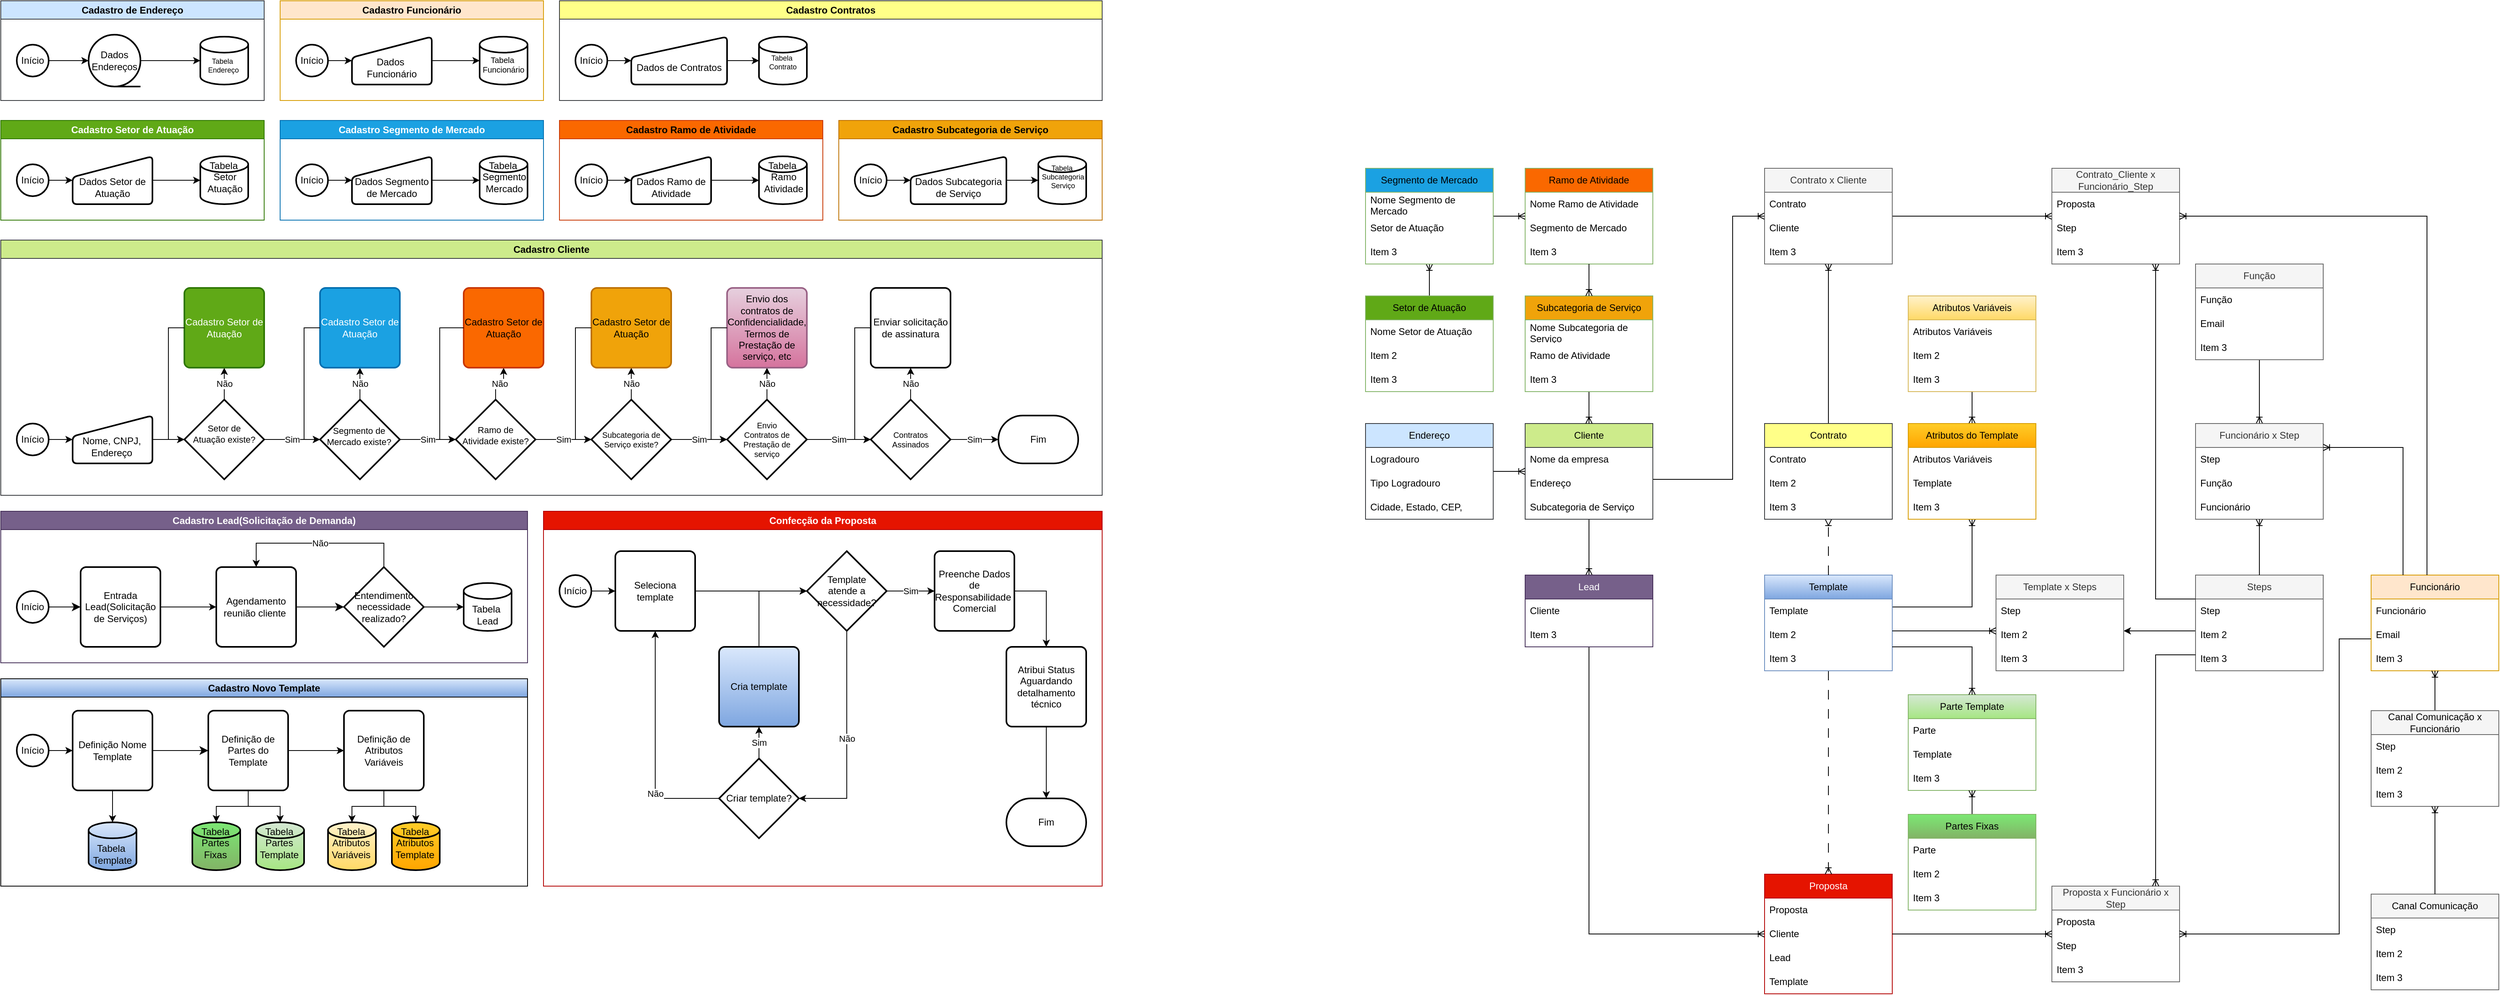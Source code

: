 <mxfile version="24.5.5" type="device">
  <diagram id="kgpKYQtTHZ0yAKxKKP6v" name="Page-1">
    <mxGraphModel dx="1434" dy="660" grid="1" gridSize="10" guides="1" tooltips="1" connect="1" arrows="1" fold="1" page="1" pageScale="1" pageWidth="850" pageHeight="1100" math="0" shadow="0">
      <root>
        <mxCell id="0" />
        <mxCell id="1" parent="0" />
        <mxCell id="AwbXIvgExMoWjeaeGHy0-1" value="Cadastro Cliente" style="swimlane;whiteSpace=wrap;html=1;fillColor=#cdeb8b;strokeColor=#36393d;" parent="1" vertex="1">
          <mxGeometry x="10" y="310" width="1380" height="320" as="geometry" />
        </mxCell>
        <mxCell id="AwbXIvgExMoWjeaeGHy0-160" value="" style="edgeStyle=orthogonalEdgeStyle;rounded=0;orthogonalLoop=1;jettySize=auto;html=1;" parent="AwbXIvgExMoWjeaeGHy0-1" source="AwbXIvgExMoWjeaeGHy0-158" target="AwbXIvgExMoWjeaeGHy0-159" edge="1">
          <mxGeometry relative="1" as="geometry" />
        </mxCell>
        <mxCell id="AwbXIvgExMoWjeaeGHy0-158" value="Início" style="strokeWidth=2;html=1;shape=mxgraph.flowchart.start_2;whiteSpace=wrap;" parent="AwbXIvgExMoWjeaeGHy0-1" vertex="1">
          <mxGeometry x="20" y="230" width="40" height="40" as="geometry" />
        </mxCell>
        <mxCell id="AwbXIvgExMoWjeaeGHy0-162" value="" style="edgeStyle=orthogonalEdgeStyle;rounded=0;orthogonalLoop=1;jettySize=auto;html=1;" parent="AwbXIvgExMoWjeaeGHy0-1" source="AwbXIvgExMoWjeaeGHy0-159" target="AwbXIvgExMoWjeaeGHy0-161" edge="1">
          <mxGeometry relative="1" as="geometry" />
        </mxCell>
        <mxCell id="AwbXIvgExMoWjeaeGHy0-159" value="Nome, CNPJ, Endereço" style="html=1;strokeWidth=2;shape=manualInput;whiteSpace=wrap;rounded=1;size=26;arcSize=11;movableLabel=0;" parent="AwbXIvgExMoWjeaeGHy0-1" vertex="1">
          <mxGeometry x="90" y="220" width="100" height="60" as="geometry">
            <mxPoint x="-1" y="9" as="offset" />
          </mxGeometry>
        </mxCell>
        <mxCell id="AwbXIvgExMoWjeaeGHy0-165" value="Não" style="edgeStyle=orthogonalEdgeStyle;rounded=0;orthogonalLoop=1;jettySize=auto;html=1;" parent="AwbXIvgExMoWjeaeGHy0-1" source="AwbXIvgExMoWjeaeGHy0-161" target="AwbXIvgExMoWjeaeGHy0-164" edge="1">
          <mxGeometry relative="1" as="geometry" />
        </mxCell>
        <mxCell id="AwbXIvgExMoWjeaeGHy0-173" value="Sim" style="edgeStyle=orthogonalEdgeStyle;rounded=0;orthogonalLoop=1;jettySize=auto;html=1;" parent="AwbXIvgExMoWjeaeGHy0-1" source="AwbXIvgExMoWjeaeGHy0-161" target="AwbXIvgExMoWjeaeGHy0-167" edge="1">
          <mxGeometry relative="1" as="geometry" />
        </mxCell>
        <mxCell id="AwbXIvgExMoWjeaeGHy0-161" value="Setor de &lt;br style=&quot;font-size: 11px;&quot;&gt;Atuação existe?" style="strokeWidth=2;html=1;shape=mxgraph.flowchart.decision;whiteSpace=wrap;movableLabel=0;fontSize=11;" parent="AwbXIvgExMoWjeaeGHy0-1" vertex="1">
          <mxGeometry x="230" y="200" width="100" height="100" as="geometry">
            <mxPoint y="-7" as="offset" />
          </mxGeometry>
        </mxCell>
        <mxCell id="AwbXIvgExMoWjeaeGHy0-164" value="Cadastro&amp;nbsp;Setor de Atuação" style="rounded=1;whiteSpace=wrap;html=1;absoluteArcSize=1;arcSize=14;strokeWidth=2;fillColor=#60a917;fontColor=#ffffff;strokeColor=#2D7600;" parent="AwbXIvgExMoWjeaeGHy0-1" vertex="1">
          <mxGeometry x="230" y="60" width="100" height="100" as="geometry" />
        </mxCell>
        <mxCell id="AwbXIvgExMoWjeaeGHy0-166" style="edgeStyle=orthogonalEdgeStyle;rounded=0;orthogonalLoop=1;jettySize=auto;html=1;entryX=0;entryY=0.5;entryDx=0;entryDy=0;entryPerimeter=0;" parent="AwbXIvgExMoWjeaeGHy0-1" source="AwbXIvgExMoWjeaeGHy0-164" target="AwbXIvgExMoWjeaeGHy0-161" edge="1">
          <mxGeometry relative="1" as="geometry">
            <Array as="points">
              <mxPoint x="210" y="110" />
              <mxPoint x="210" y="250" />
            </Array>
          </mxGeometry>
        </mxCell>
        <mxCell id="AwbXIvgExMoWjeaeGHy0-174" value="Sim" style="edgeStyle=orthogonalEdgeStyle;rounded=0;orthogonalLoop=1;jettySize=auto;html=1;" parent="AwbXIvgExMoWjeaeGHy0-1" source="AwbXIvgExMoWjeaeGHy0-167" target="AwbXIvgExMoWjeaeGHy0-169" edge="1">
          <mxGeometry relative="1" as="geometry" />
        </mxCell>
        <mxCell id="AwbXIvgExMoWjeaeGHy0-176" value="Não" style="edgeStyle=orthogonalEdgeStyle;rounded=0;orthogonalLoop=1;jettySize=auto;html=1;" parent="AwbXIvgExMoWjeaeGHy0-1" source="AwbXIvgExMoWjeaeGHy0-167" target="AwbXIvgExMoWjeaeGHy0-168" edge="1">
          <mxGeometry relative="1" as="geometry" />
        </mxCell>
        <mxCell id="AwbXIvgExMoWjeaeGHy0-167" value="Segmento de Mercado&amp;nbsp;existe?" style="strokeWidth=2;html=1;shape=mxgraph.flowchart.decision;whiteSpace=wrap;movableLabel=0;fontSize=11;" parent="AwbXIvgExMoWjeaeGHy0-1" vertex="1">
          <mxGeometry x="400" y="200" width="100" height="100" as="geometry">
            <mxPoint x="-1" y="-4" as="offset" />
          </mxGeometry>
        </mxCell>
        <mxCell id="AwbXIvgExMoWjeaeGHy0-168" value="Cadastro&amp;nbsp;Setor de Atuação" style="rounded=1;whiteSpace=wrap;html=1;absoluteArcSize=1;arcSize=14;strokeWidth=2;fillColor=#1ba1e2;fontColor=#ffffff;strokeColor=#006EAF;" parent="AwbXIvgExMoWjeaeGHy0-1" vertex="1">
          <mxGeometry x="400" y="60" width="100" height="100" as="geometry" />
        </mxCell>
        <mxCell id="AwbXIvgExMoWjeaeGHy0-175" value="Sim" style="edgeStyle=orthogonalEdgeStyle;rounded=0;orthogonalLoop=1;jettySize=auto;html=1;" parent="AwbXIvgExMoWjeaeGHy0-1" source="AwbXIvgExMoWjeaeGHy0-169" target="AwbXIvgExMoWjeaeGHy0-171" edge="1">
          <mxGeometry relative="1" as="geometry" />
        </mxCell>
        <mxCell id="AwbXIvgExMoWjeaeGHy0-178" value="Não" style="edgeStyle=orthogonalEdgeStyle;rounded=0;orthogonalLoop=1;jettySize=auto;html=1;" parent="AwbXIvgExMoWjeaeGHy0-1" source="AwbXIvgExMoWjeaeGHy0-169" target="AwbXIvgExMoWjeaeGHy0-170" edge="1">
          <mxGeometry relative="1" as="geometry" />
        </mxCell>
        <mxCell id="AwbXIvgExMoWjeaeGHy0-169" value="Ramo de Atividade&amp;nbsp;existe?" style="strokeWidth=2;html=1;shape=mxgraph.flowchart.decision;whiteSpace=wrap;movableLabel=0;fontSize=11;" parent="AwbXIvgExMoWjeaeGHy0-1" vertex="1">
          <mxGeometry x="570" y="200" width="100" height="100" as="geometry">
            <mxPoint y="-5" as="offset" />
          </mxGeometry>
        </mxCell>
        <mxCell id="AwbXIvgExMoWjeaeGHy0-170" value="Cadastro&amp;nbsp;Setor de Atuação" style="rounded=1;whiteSpace=wrap;html=1;absoluteArcSize=1;arcSize=14;strokeWidth=2;fillColor=#fa6800;fontColor=#000000;strokeColor=#C73500;" parent="AwbXIvgExMoWjeaeGHy0-1" vertex="1">
          <mxGeometry x="580" y="60" width="100" height="100" as="geometry" />
        </mxCell>
        <mxCell id="AwbXIvgExMoWjeaeGHy0-180" value="Não" style="edgeStyle=orthogonalEdgeStyle;rounded=0;orthogonalLoop=1;jettySize=auto;html=1;" parent="AwbXIvgExMoWjeaeGHy0-1" source="AwbXIvgExMoWjeaeGHy0-171" target="AwbXIvgExMoWjeaeGHy0-172" edge="1">
          <mxGeometry relative="1" as="geometry" />
        </mxCell>
        <mxCell id="AwbXIvgExMoWjeaeGHy0-184" value="Sim" style="edgeStyle=orthogonalEdgeStyle;rounded=0;orthogonalLoop=1;jettySize=auto;html=1;" parent="AwbXIvgExMoWjeaeGHy0-1" source="AwbXIvgExMoWjeaeGHy0-171" target="AwbXIvgExMoWjeaeGHy0-182" edge="1">
          <mxGeometry relative="1" as="geometry" />
        </mxCell>
        <mxCell id="AwbXIvgExMoWjeaeGHy0-171" value="Subcategoria de Serviço&amp;nbsp;existe?" style="strokeWidth=2;html=1;shape=mxgraph.flowchart.decision;whiteSpace=wrap;movableLabel=0;fontSize=10;" parent="AwbXIvgExMoWjeaeGHy0-1" vertex="1">
          <mxGeometry x="740" y="200" width="100" height="100" as="geometry">
            <mxPoint as="offset" />
          </mxGeometry>
        </mxCell>
        <mxCell id="AwbXIvgExMoWjeaeGHy0-172" value="Cadastro&amp;nbsp;Setor de Atuação" style="rounded=1;whiteSpace=wrap;html=1;absoluteArcSize=1;arcSize=14;strokeWidth=2;fillColor=#f0a30a;fontColor=#000000;strokeColor=#BD7000;" parent="AwbXIvgExMoWjeaeGHy0-1" vertex="1">
          <mxGeometry x="740" y="60" width="100" height="100" as="geometry" />
        </mxCell>
        <mxCell id="AwbXIvgExMoWjeaeGHy0-177" style="edgeStyle=orthogonalEdgeStyle;rounded=0;orthogonalLoop=1;jettySize=auto;html=1;entryX=0;entryY=0.5;entryDx=0;entryDy=0;entryPerimeter=0;exitX=0;exitY=0.5;exitDx=0;exitDy=0;" parent="AwbXIvgExMoWjeaeGHy0-1" source="AwbXIvgExMoWjeaeGHy0-168" target="AwbXIvgExMoWjeaeGHy0-167" edge="1">
          <mxGeometry relative="1" as="geometry">
            <Array as="points">
              <mxPoint x="380" y="110" />
              <mxPoint x="380" y="250" />
            </Array>
          </mxGeometry>
        </mxCell>
        <mxCell id="AwbXIvgExMoWjeaeGHy0-179" style="edgeStyle=orthogonalEdgeStyle;rounded=0;orthogonalLoop=1;jettySize=auto;html=1;exitX=0;exitY=0.5;exitDx=0;exitDy=0;entryX=0;entryY=0.5;entryDx=0;entryDy=0;entryPerimeter=0;" parent="AwbXIvgExMoWjeaeGHy0-1" source="AwbXIvgExMoWjeaeGHy0-170" target="AwbXIvgExMoWjeaeGHy0-169" edge="1">
          <mxGeometry relative="1" as="geometry">
            <Array as="points">
              <mxPoint x="550" y="110" />
              <mxPoint x="550" y="250" />
            </Array>
          </mxGeometry>
        </mxCell>
        <mxCell id="AwbXIvgExMoWjeaeGHy0-181" style="edgeStyle=orthogonalEdgeStyle;rounded=0;orthogonalLoop=1;jettySize=auto;html=1;exitX=0;exitY=0.5;exitDx=0;exitDy=0;entryX=0;entryY=0.5;entryDx=0;entryDy=0;entryPerimeter=0;" parent="AwbXIvgExMoWjeaeGHy0-1" source="AwbXIvgExMoWjeaeGHy0-172" target="AwbXIvgExMoWjeaeGHy0-171" edge="1">
          <mxGeometry relative="1" as="geometry">
            <Array as="points">
              <mxPoint x="720" y="110" />
              <mxPoint x="720" y="250" />
            </Array>
          </mxGeometry>
        </mxCell>
        <mxCell id="AwbXIvgExMoWjeaeGHy0-185" value="Não" style="edgeStyle=orthogonalEdgeStyle;rounded=0;orthogonalLoop=1;jettySize=auto;html=1;" parent="AwbXIvgExMoWjeaeGHy0-1" source="AwbXIvgExMoWjeaeGHy0-182" target="AwbXIvgExMoWjeaeGHy0-183" edge="1">
          <mxGeometry relative="1" as="geometry" />
        </mxCell>
        <mxCell id="AwbXIvgExMoWjeaeGHy0-182" value="Envio &lt;br&gt;Contratos de Prestação de &lt;br&gt;serviço" style="strokeWidth=2;html=1;shape=mxgraph.flowchart.decision;whiteSpace=wrap;movableLabel=0;fontSize=10;" parent="AwbXIvgExMoWjeaeGHy0-1" vertex="1">
          <mxGeometry x="910" y="200" width="100" height="100" as="geometry">
            <mxPoint as="offset" />
          </mxGeometry>
        </mxCell>
        <mxCell id="AwbXIvgExMoWjeaeGHy0-183" value="Envio dos contratos de Confidencialidade, Termos de Prestação de serviço, etc" style="rounded=1;whiteSpace=wrap;html=1;absoluteArcSize=1;arcSize=14;strokeWidth=2;fillColor=#e6d0de;gradientColor=#d5739d;strokeColor=#996185;" parent="AwbXIvgExMoWjeaeGHy0-1" vertex="1">
          <mxGeometry x="910" y="60" width="100" height="100" as="geometry" />
        </mxCell>
        <mxCell id="AwbXIvgExMoWjeaeGHy0-186" style="edgeStyle=orthogonalEdgeStyle;rounded=0;orthogonalLoop=1;jettySize=auto;html=1;exitX=0;exitY=0.5;exitDx=0;exitDy=0;entryX=0;entryY=0.5;entryDx=0;entryDy=0;entryPerimeter=0;" parent="AwbXIvgExMoWjeaeGHy0-1" source="AwbXIvgExMoWjeaeGHy0-183" target="AwbXIvgExMoWjeaeGHy0-182" edge="1">
          <mxGeometry relative="1" as="geometry" />
        </mxCell>
        <mxCell id="AwbXIvgExMoWjeaeGHy0-194" value="Sim" style="edgeStyle=orthogonalEdgeStyle;rounded=0;orthogonalLoop=1;jettySize=auto;html=1;" parent="AwbXIvgExMoWjeaeGHy0-1" source="AwbXIvgExMoWjeaeGHy0-182" target="AwbXIvgExMoWjeaeGHy0-196" edge="1">
          <mxGeometry relative="1" as="geometry">
            <mxPoint x="1010" y="250" as="sourcePoint" />
          </mxGeometry>
        </mxCell>
        <mxCell id="AwbXIvgExMoWjeaeGHy0-208" value="Sim" style="edgeStyle=orthogonalEdgeStyle;rounded=0;orthogonalLoop=1;jettySize=auto;html=1;" parent="AwbXIvgExMoWjeaeGHy0-1" source="AwbXIvgExMoWjeaeGHy0-196" target="AwbXIvgExMoWjeaeGHy0-220" edge="1">
          <mxGeometry relative="1" as="geometry">
            <mxPoint x="1200" y="320" as="targetPoint" />
          </mxGeometry>
        </mxCell>
        <mxCell id="AwbXIvgExMoWjeaeGHy0-196" value="Contratos &lt;br&gt;Assinados" style="strokeWidth=2;html=1;shape=mxgraph.flowchart.decision;whiteSpace=wrap;movableLabel=0;fontSize=10;" parent="AwbXIvgExMoWjeaeGHy0-1" vertex="1">
          <mxGeometry x="1090" y="200" width="100" height="100" as="geometry">
            <mxPoint as="offset" />
          </mxGeometry>
        </mxCell>
        <mxCell id="AwbXIvgExMoWjeaeGHy0-197" value="Enviar solicitação de assinatura" style="rounded=1;whiteSpace=wrap;html=1;absoluteArcSize=1;arcSize=14;strokeWidth=2;" parent="AwbXIvgExMoWjeaeGHy0-1" vertex="1">
          <mxGeometry x="1090" y="60" width="100" height="100" as="geometry" />
        </mxCell>
        <mxCell id="AwbXIvgExMoWjeaeGHy0-195" value="Não" style="edgeStyle=orthogonalEdgeStyle;rounded=0;orthogonalLoop=1;jettySize=auto;html=1;" parent="AwbXIvgExMoWjeaeGHy0-1" source="AwbXIvgExMoWjeaeGHy0-196" target="AwbXIvgExMoWjeaeGHy0-197" edge="1">
          <mxGeometry relative="1" as="geometry" />
        </mxCell>
        <mxCell id="AwbXIvgExMoWjeaeGHy0-198" style="edgeStyle=orthogonalEdgeStyle;rounded=0;orthogonalLoop=1;jettySize=auto;html=1;exitX=0;exitY=0.5;exitDx=0;exitDy=0;entryX=0;entryY=0.5;entryDx=0;entryDy=0;entryPerimeter=0;" parent="AwbXIvgExMoWjeaeGHy0-1" source="AwbXIvgExMoWjeaeGHy0-197" target="AwbXIvgExMoWjeaeGHy0-196" edge="1">
          <mxGeometry relative="1" as="geometry" />
        </mxCell>
        <mxCell id="AwbXIvgExMoWjeaeGHy0-220" value="Fim" style="strokeWidth=2;html=1;shape=mxgraph.flowchart.terminator;whiteSpace=wrap;" parent="AwbXIvgExMoWjeaeGHy0-1" vertex="1">
          <mxGeometry x="1250" y="220" width="100" height="60" as="geometry" />
        </mxCell>
        <mxCell id="AwbXIvgExMoWjeaeGHy0-54" style="edgeStyle=orthogonalEdgeStyle;rounded=0;orthogonalLoop=1;jettySize=auto;html=1;endArrow=ERoneToMany;endFill=0;" parent="1" source="AwbXIvgExMoWjeaeGHy0-2" target="AwbXIvgExMoWjeaeGHy0-50" edge="1">
          <mxGeometry relative="1" as="geometry">
            <Array as="points">
              <mxPoint x="2180" y="610" />
            </Array>
          </mxGeometry>
        </mxCell>
        <mxCell id="AwbXIvgExMoWjeaeGHy0-82" style="edgeStyle=orthogonalEdgeStyle;rounded=0;orthogonalLoop=1;jettySize=auto;html=1;endArrow=ERoneToMany;endFill=0;entryX=0;entryY=0.5;entryDx=0;entryDy=0;" parent="1" source="AwbXIvgExMoWjeaeGHy0-209" target="AwbXIvgExMoWjeaeGHy0-71" edge="1">
          <mxGeometry relative="1" as="geometry">
            <Array as="points">
              <mxPoint x="2000" y="1180" />
            </Array>
          </mxGeometry>
        </mxCell>
        <mxCell id="AwbXIvgExMoWjeaeGHy0-213" value="" style="edgeStyle=orthogonalEdgeStyle;rounded=0;orthogonalLoop=1;jettySize=auto;html=1;endArrow=ERoneToMany;endFill=0;" parent="1" source="AwbXIvgExMoWjeaeGHy0-2" target="AwbXIvgExMoWjeaeGHy0-209" edge="1">
          <mxGeometry relative="1" as="geometry" />
        </mxCell>
        <mxCell id="AwbXIvgExMoWjeaeGHy0-2" value="Cliente" style="swimlane;fontStyle=0;childLayout=stackLayout;horizontal=1;startSize=30;horizontalStack=0;resizeParent=1;resizeParentMax=0;resizeLast=0;collapsible=1;marginBottom=0;whiteSpace=wrap;html=1;fillColor=#cdeb8b;strokeColor=#36393d;" parent="1" vertex="1">
          <mxGeometry x="1920" y="540" width="160" height="120" as="geometry" />
        </mxCell>
        <mxCell id="AwbXIvgExMoWjeaeGHy0-3" value="Nome da empresa" style="text;strokeColor=none;fillColor=none;align=left;verticalAlign=middle;spacingLeft=4;spacingRight=4;overflow=hidden;points=[[0,0.5],[1,0.5]];portConstraint=eastwest;rotatable=0;whiteSpace=wrap;html=1;" parent="AwbXIvgExMoWjeaeGHy0-2" vertex="1">
          <mxGeometry y="30" width="160" height="30" as="geometry" />
        </mxCell>
        <mxCell id="AwbXIvgExMoWjeaeGHy0-4" value="Endereço" style="text;strokeColor=none;fillColor=none;align=left;verticalAlign=middle;spacingLeft=4;spacingRight=4;overflow=hidden;points=[[0,0.5],[1,0.5]];portConstraint=eastwest;rotatable=0;whiteSpace=wrap;html=1;" parent="AwbXIvgExMoWjeaeGHy0-2" vertex="1">
          <mxGeometry y="60" width="160" height="30" as="geometry" />
        </mxCell>
        <mxCell id="AwbXIvgExMoWjeaeGHy0-5" value="Subcategoria de Serviço" style="text;strokeColor=none;fillColor=none;align=left;verticalAlign=middle;spacingLeft=4;spacingRight=4;overflow=hidden;points=[[0,0.5],[1,0.5]];portConstraint=eastwest;rotatable=0;whiteSpace=wrap;html=1;" parent="AwbXIvgExMoWjeaeGHy0-2" vertex="1">
          <mxGeometry y="90" width="160" height="30" as="geometry" />
        </mxCell>
        <object label="Ramo de Atividade" SampleData="| id_ramo | id_segmento | nome_ramo              |&#xa;|---------|-------------|------------------------|&#xa;| 1       | 1           | Produção de Milho      |&#xa;| 2       | 1           | Criação de Gado Bovino |&#xa;| 3       | 3           | Pesquisa Farmacêutica  |" id="AwbXIvgExMoWjeaeGHy0-6">
          <mxCell style="swimlane;fontStyle=0;childLayout=stackLayout;horizontal=1;startSize=30;horizontalStack=0;resizeParent=1;resizeParentMax=0;resizeLast=0;collapsible=1;marginBottom=0;whiteSpace=wrap;html=1;fillColor=#fa6800;strokeColor=#82b366;" parent="1" vertex="1">
            <mxGeometry x="1920" y="220" width="160" height="120" as="geometry" />
          </mxCell>
        </object>
        <mxCell id="AwbXIvgExMoWjeaeGHy0-7" value="Nome&amp;nbsp;Ramo de Atividade" style="text;strokeColor=none;fillColor=none;align=left;verticalAlign=middle;spacingLeft=4;spacingRight=4;overflow=hidden;points=[[0,0.5],[1,0.5]];portConstraint=eastwest;rotatable=0;whiteSpace=wrap;html=1;" parent="AwbXIvgExMoWjeaeGHy0-6" vertex="1">
          <mxGeometry y="30" width="160" height="30" as="geometry" />
        </mxCell>
        <mxCell id="AwbXIvgExMoWjeaeGHy0-8" value="Segmento de Mercado" style="text;strokeColor=none;fillColor=none;align=left;verticalAlign=middle;spacingLeft=4;spacingRight=4;overflow=hidden;points=[[0,0.5],[1,0.5]];portConstraint=eastwest;rotatable=0;whiteSpace=wrap;html=1;" parent="AwbXIvgExMoWjeaeGHy0-6" vertex="1">
          <mxGeometry y="60" width="160" height="30" as="geometry" />
        </mxCell>
        <mxCell id="AwbXIvgExMoWjeaeGHy0-9" value="Item 3" style="text;strokeColor=none;fillColor=none;align=left;verticalAlign=middle;spacingLeft=4;spacingRight=4;overflow=hidden;points=[[0,0.5],[1,0.5]];portConstraint=eastwest;rotatable=0;whiteSpace=wrap;html=1;" parent="AwbXIvgExMoWjeaeGHy0-6" vertex="1">
          <mxGeometry y="90" width="160" height="30" as="geometry" />
        </mxCell>
        <mxCell id="AwbXIvgExMoWjeaeGHy0-48" style="edgeStyle=orthogonalEdgeStyle;rounded=0;orthogonalLoop=1;jettySize=auto;html=1;endArrow=ERoneToMany;endFill=0;" parent="1" source="AwbXIvgExMoWjeaeGHy0-11" target="AwbXIvgExMoWjeaeGHy0-2" edge="1">
          <mxGeometry relative="1" as="geometry" />
        </mxCell>
        <mxCell id="AwbXIvgExMoWjeaeGHy0-11" value="Endereço" style="swimlane;fontStyle=0;childLayout=stackLayout;horizontal=1;startSize=30;horizontalStack=0;resizeParent=1;resizeParentMax=0;resizeLast=0;collapsible=1;marginBottom=0;whiteSpace=wrap;html=1;fillColor=#cce5ff;strokeColor=#36393d;" parent="1" vertex="1">
          <mxGeometry x="1720" y="540" width="160" height="120" as="geometry" />
        </mxCell>
        <mxCell id="AwbXIvgExMoWjeaeGHy0-12" value="Logradouro" style="text;strokeColor=none;fillColor=none;align=left;verticalAlign=middle;spacingLeft=4;spacingRight=4;overflow=hidden;points=[[0,0.5],[1,0.5]];portConstraint=eastwest;rotatable=0;whiteSpace=wrap;html=1;" parent="AwbXIvgExMoWjeaeGHy0-11" vertex="1">
          <mxGeometry y="30" width="160" height="30" as="geometry" />
        </mxCell>
        <mxCell id="AwbXIvgExMoWjeaeGHy0-13" value="Tipo Logradouro" style="text;strokeColor=none;fillColor=none;align=left;verticalAlign=middle;spacingLeft=4;spacingRight=4;overflow=hidden;points=[[0,0.5],[1,0.5]];portConstraint=eastwest;rotatable=0;whiteSpace=wrap;html=1;" parent="AwbXIvgExMoWjeaeGHy0-11" vertex="1">
          <mxGeometry y="60" width="160" height="30" as="geometry" />
        </mxCell>
        <mxCell id="AwbXIvgExMoWjeaeGHy0-14" value="Cidade, Estado, CEP,&amp;nbsp;" style="text;strokeColor=none;fillColor=none;align=left;verticalAlign=middle;spacingLeft=4;spacingRight=4;overflow=hidden;points=[[0,0.5],[1,0.5]];portConstraint=eastwest;rotatable=0;whiteSpace=wrap;html=1;" parent="AwbXIvgExMoWjeaeGHy0-11" vertex="1">
          <mxGeometry y="90" width="160" height="30" as="geometry" />
        </mxCell>
        <mxCell id="AwbXIvgExMoWjeaeGHy0-45" style="edgeStyle=orthogonalEdgeStyle;rounded=0;orthogonalLoop=1;jettySize=auto;html=1;endArrow=ERoneToMany;endFill=0;" parent="1" source="AwbXIvgExMoWjeaeGHy0-15" target="AwbXIvgExMoWjeaeGHy0-19" edge="1">
          <mxGeometry relative="1" as="geometry" />
        </mxCell>
        <object label="Setor de Atuação" SampleData="| id_setor | nome_setor               |&#xa;|----------|--------------------------|&#xa;| 1        | Agricultura              |&#xa;| 2        | Tecnologia da Informação |&#xa;| 3        | Saúde                    |" id="AwbXIvgExMoWjeaeGHy0-15">
          <mxCell style="swimlane;fontStyle=0;childLayout=stackLayout;horizontal=1;startSize=30;horizontalStack=0;resizeParent=1;resizeParentMax=0;resizeLast=0;collapsible=1;marginBottom=0;whiteSpace=wrap;html=1;fillColor=#60a917;strokeColor=#82b366;" parent="1" vertex="1">
            <mxGeometry x="1720" y="380" width="160" height="120" as="geometry" />
          </mxCell>
        </object>
        <mxCell id="AwbXIvgExMoWjeaeGHy0-16" value="Nome&amp;nbsp;Setor de Atuação" style="text;strokeColor=none;fillColor=none;align=left;verticalAlign=middle;spacingLeft=4;spacingRight=4;overflow=hidden;points=[[0,0.5],[1,0.5]];portConstraint=eastwest;rotatable=0;whiteSpace=wrap;html=1;" parent="AwbXIvgExMoWjeaeGHy0-15" vertex="1">
          <mxGeometry y="30" width="160" height="30" as="geometry" />
        </mxCell>
        <mxCell id="AwbXIvgExMoWjeaeGHy0-17" value="Item 2" style="text;strokeColor=none;fillColor=none;align=left;verticalAlign=middle;spacingLeft=4;spacingRight=4;overflow=hidden;points=[[0,0.5],[1,0.5]];portConstraint=eastwest;rotatable=0;whiteSpace=wrap;html=1;" parent="AwbXIvgExMoWjeaeGHy0-15" vertex="1">
          <mxGeometry y="60" width="160" height="30" as="geometry" />
        </mxCell>
        <mxCell id="AwbXIvgExMoWjeaeGHy0-18" value="Item 3" style="text;strokeColor=none;fillColor=none;align=left;verticalAlign=middle;spacingLeft=4;spacingRight=4;overflow=hidden;points=[[0,0.5],[1,0.5]];portConstraint=eastwest;rotatable=0;whiteSpace=wrap;html=1;" parent="AwbXIvgExMoWjeaeGHy0-15" vertex="1">
          <mxGeometry y="90" width="160" height="30" as="geometry" />
        </mxCell>
        <mxCell id="AwbXIvgExMoWjeaeGHy0-46" style="edgeStyle=orthogonalEdgeStyle;rounded=0;orthogonalLoop=1;jettySize=auto;html=1;endArrow=ERoneToMany;endFill=0;" parent="1" source="AwbXIvgExMoWjeaeGHy0-19" target="AwbXIvgExMoWjeaeGHy0-6" edge="1">
          <mxGeometry relative="1" as="geometry" />
        </mxCell>
        <object label="Segmento de Mercado" SampleData="| id_segmento | id_setor | nome_segmento               |&#xa;|-------------|----------|-----------------------------|&#xa;| 1           | 1        | Cultivo de Grãos            |&#xa;| 2           | 1        | Pecuária                    |&#xa;| 3           | 2        | Desenvolvimento de Software |" id="AwbXIvgExMoWjeaeGHy0-19">
          <mxCell style="swimlane;fontStyle=0;childLayout=stackLayout;horizontal=1;startSize=30;horizontalStack=0;resizeParent=1;resizeParentMax=0;resizeLast=0;collapsible=1;marginBottom=0;whiteSpace=wrap;html=1;fillColor=#1ba1e2;strokeColor=#82b366;" parent="1" vertex="1">
            <mxGeometry x="1720" y="220" width="160" height="120" as="geometry" />
          </mxCell>
        </object>
        <mxCell id="AwbXIvgExMoWjeaeGHy0-20" value="Nome&amp;nbsp;Segmento de Mercado" style="text;strokeColor=none;fillColor=none;align=left;verticalAlign=middle;spacingLeft=4;spacingRight=4;overflow=hidden;points=[[0,0.5],[1,0.5]];portConstraint=eastwest;rotatable=0;whiteSpace=wrap;html=1;" parent="AwbXIvgExMoWjeaeGHy0-19" vertex="1">
          <mxGeometry y="30" width="160" height="30" as="geometry" />
        </mxCell>
        <mxCell id="AwbXIvgExMoWjeaeGHy0-21" value="Setor de Atuação" style="text;strokeColor=none;fillColor=none;align=left;verticalAlign=middle;spacingLeft=4;spacingRight=4;overflow=hidden;points=[[0,0.5],[1,0.5]];portConstraint=eastwest;rotatable=0;whiteSpace=wrap;html=1;" parent="AwbXIvgExMoWjeaeGHy0-19" vertex="1">
          <mxGeometry y="60" width="160" height="30" as="geometry" />
        </mxCell>
        <mxCell id="AwbXIvgExMoWjeaeGHy0-22" value="Item 3" style="text;strokeColor=none;fillColor=none;align=left;verticalAlign=middle;spacingLeft=4;spacingRight=4;overflow=hidden;points=[[0,0.5],[1,0.5]];portConstraint=eastwest;rotatable=0;whiteSpace=wrap;html=1;" parent="AwbXIvgExMoWjeaeGHy0-19" vertex="1">
          <mxGeometry y="90" width="160" height="30" as="geometry" />
        </mxCell>
        <mxCell id="AwbXIvgExMoWjeaeGHy0-49" style="edgeStyle=orthogonalEdgeStyle;rounded=0;orthogonalLoop=1;jettySize=auto;html=1;endArrow=ERoneToMany;endFill=0;" parent="1" source="AwbXIvgExMoWjeaeGHy0-40" target="AwbXIvgExMoWjeaeGHy0-2" edge="1">
          <mxGeometry relative="1" as="geometry" />
        </mxCell>
        <object label="Subcategoria de Serviço" SampleData="| id_subcategoria | id_ramo | nome_subcategoria          |&#xa;|-----------------|---------|----------------------------|&#xa;| 1               | 1       | Sementes de Milho          |&#xa;| 2               | 1       | Fertilizantes              |&#xa;| 3               | 3       | Antidepressivos            |" id="AwbXIvgExMoWjeaeGHy0-40">
          <mxCell style="swimlane;fontStyle=0;childLayout=stackLayout;horizontal=1;startSize=30;horizontalStack=0;resizeParent=1;resizeParentMax=0;resizeLast=0;collapsible=1;marginBottom=0;whiteSpace=wrap;html=1;fillColor=#f0a30a;strokeColor=#82b366;" parent="1" vertex="1">
            <mxGeometry x="1920" y="380" width="160" height="120" as="geometry" />
          </mxCell>
        </object>
        <mxCell id="AwbXIvgExMoWjeaeGHy0-41" value="Nome&amp;nbsp;Subcategoria de Serviço" style="text;strokeColor=none;fillColor=none;align=left;verticalAlign=middle;spacingLeft=4;spacingRight=4;overflow=hidden;points=[[0,0.5],[1,0.5]];portConstraint=eastwest;rotatable=0;whiteSpace=wrap;html=1;" parent="AwbXIvgExMoWjeaeGHy0-40" vertex="1">
          <mxGeometry y="30" width="160" height="30" as="geometry" />
        </mxCell>
        <mxCell id="AwbXIvgExMoWjeaeGHy0-42" value="Ramo de Atividade" style="text;strokeColor=none;fillColor=none;align=left;verticalAlign=middle;spacingLeft=4;spacingRight=4;overflow=hidden;points=[[0,0.5],[1,0.5]];portConstraint=eastwest;rotatable=0;whiteSpace=wrap;html=1;" parent="AwbXIvgExMoWjeaeGHy0-40" vertex="1">
          <mxGeometry y="60" width="160" height="30" as="geometry" />
        </mxCell>
        <mxCell id="AwbXIvgExMoWjeaeGHy0-43" value="Item 3" style="text;strokeColor=none;fillColor=none;align=left;verticalAlign=middle;spacingLeft=4;spacingRight=4;overflow=hidden;points=[[0,0.5],[1,0.5]];portConstraint=eastwest;rotatable=0;whiteSpace=wrap;html=1;" parent="AwbXIvgExMoWjeaeGHy0-40" vertex="1">
          <mxGeometry y="90" width="160" height="30" as="geometry" />
        </mxCell>
        <mxCell id="AwbXIvgExMoWjeaeGHy0-47" style="edgeStyle=orthogonalEdgeStyle;rounded=0;orthogonalLoop=1;jettySize=auto;html=1;endArrow=ERoneToMany;endFill=0;" parent="1" source="AwbXIvgExMoWjeaeGHy0-6" target="AwbXIvgExMoWjeaeGHy0-40" edge="1">
          <mxGeometry relative="1" as="geometry" />
        </mxCell>
        <mxCell id="AwbXIvgExMoWjeaeGHy0-206" value="" style="edgeStyle=orthogonalEdgeStyle;rounded=0;orthogonalLoop=1;jettySize=auto;html=1;endArrow=ERoneToMany;endFill=0;" parent="1" source="AwbXIvgExMoWjeaeGHy0-50" target="AwbXIvgExMoWjeaeGHy0-201" edge="1">
          <mxGeometry relative="1" as="geometry" />
        </mxCell>
        <object label="Contrato x Cliente" SampleData="| id_setor | nome_setor               |&#xa;|----------|--------------------------|&#xa;| 1        | Agricultura              |&#xa;| 2        | Tecnologia da Informação |&#xa;| 3        | Saúde                    |" id="AwbXIvgExMoWjeaeGHy0-50">
          <mxCell style="swimlane;fontStyle=0;childLayout=stackLayout;horizontal=1;startSize=30;horizontalStack=0;resizeParent=1;resizeParentMax=0;resizeLast=0;collapsible=1;marginBottom=0;whiteSpace=wrap;html=1;fillColor=#f5f5f5;fontColor=#333333;strokeColor=#666666;" parent="1" vertex="1">
            <mxGeometry x="2220" y="220" width="160" height="120" as="geometry" />
          </mxCell>
        </object>
        <mxCell id="AwbXIvgExMoWjeaeGHy0-51" value="Contrato" style="text;strokeColor=none;fillColor=none;align=left;verticalAlign=middle;spacingLeft=4;spacingRight=4;overflow=hidden;points=[[0,0.5],[1,0.5]];portConstraint=eastwest;rotatable=0;whiteSpace=wrap;html=1;" parent="AwbXIvgExMoWjeaeGHy0-50" vertex="1">
          <mxGeometry y="30" width="160" height="30" as="geometry" />
        </mxCell>
        <mxCell id="AwbXIvgExMoWjeaeGHy0-52" value="Cliente" style="text;strokeColor=none;fillColor=none;align=left;verticalAlign=middle;spacingLeft=4;spacingRight=4;overflow=hidden;points=[[0,0.5],[1,0.5]];portConstraint=eastwest;rotatable=0;whiteSpace=wrap;html=1;" parent="AwbXIvgExMoWjeaeGHy0-50" vertex="1">
          <mxGeometry y="60" width="160" height="30" as="geometry" />
        </mxCell>
        <mxCell id="AwbXIvgExMoWjeaeGHy0-53" value="Item 3" style="text;strokeColor=none;fillColor=none;align=left;verticalAlign=middle;spacingLeft=4;spacingRight=4;overflow=hidden;points=[[0,0.5],[1,0.5]];portConstraint=eastwest;rotatable=0;whiteSpace=wrap;html=1;" parent="AwbXIvgExMoWjeaeGHy0-50" vertex="1">
          <mxGeometry y="90" width="160" height="30" as="geometry" />
        </mxCell>
        <mxCell id="_NmvTPv5lQxRr_CCTAZm-7" value="" style="edgeStyle=orthogonalEdgeStyle;rounded=0;orthogonalLoop=1;jettySize=auto;html=1;" parent="1" source="AwbXIvgExMoWjeaeGHy0-55" target="_NmvTPv5lQxRr_CCTAZm-2" edge="1">
          <mxGeometry relative="1" as="geometry">
            <Array as="points">
              <mxPoint x="2690" y="800" />
              <mxPoint x="2690" y="800" />
            </Array>
          </mxGeometry>
        </mxCell>
        <mxCell id="AwbXIvgExMoWjeaeGHy0-55" value="Steps" style="swimlane;fontStyle=0;childLayout=stackLayout;horizontal=1;startSize=30;horizontalStack=0;resizeParent=1;resizeParentMax=0;resizeLast=0;collapsible=1;marginBottom=0;whiteSpace=wrap;html=1;fillColor=#f5f5f5;fontColor=#333333;strokeColor=#666666;" parent="1" vertex="1">
          <mxGeometry x="2760" y="730" width="160" height="120" as="geometry" />
        </mxCell>
        <mxCell id="AwbXIvgExMoWjeaeGHy0-56" value="Step" style="text;strokeColor=none;fillColor=none;align=left;verticalAlign=middle;spacingLeft=4;spacingRight=4;overflow=hidden;points=[[0,0.5],[1,0.5]];portConstraint=eastwest;rotatable=0;whiteSpace=wrap;html=1;" parent="AwbXIvgExMoWjeaeGHy0-55" vertex="1">
          <mxGeometry y="30" width="160" height="30" as="geometry" />
        </mxCell>
        <mxCell id="AwbXIvgExMoWjeaeGHy0-57" value="Item 2" style="text;strokeColor=none;fillColor=none;align=left;verticalAlign=middle;spacingLeft=4;spacingRight=4;overflow=hidden;points=[[0,0.5],[1,0.5]];portConstraint=eastwest;rotatable=0;whiteSpace=wrap;html=1;" parent="AwbXIvgExMoWjeaeGHy0-55" vertex="1">
          <mxGeometry y="60" width="160" height="30" as="geometry" />
        </mxCell>
        <mxCell id="AwbXIvgExMoWjeaeGHy0-58" value="Item 3" style="text;strokeColor=none;fillColor=none;align=left;verticalAlign=middle;spacingLeft=4;spacingRight=4;overflow=hidden;points=[[0,0.5],[1,0.5]];portConstraint=eastwest;rotatable=0;whiteSpace=wrap;html=1;" parent="AwbXIvgExMoWjeaeGHy0-55" vertex="1">
          <mxGeometry y="90" width="160" height="30" as="geometry" />
        </mxCell>
        <mxCell id="AwbXIvgExMoWjeaeGHy0-59" value="Proposta x Funcionário&amp;nbsp;x Step" style="swimlane;fontStyle=0;childLayout=stackLayout;horizontal=1;startSize=30;horizontalStack=0;resizeParent=1;resizeParentMax=0;resizeLast=0;collapsible=1;marginBottom=0;whiteSpace=wrap;html=1;fillColor=#f5f5f5;fontColor=#333333;strokeColor=#666666;" parent="1" vertex="1">
          <mxGeometry x="2580" y="1120" width="160" height="120" as="geometry" />
        </mxCell>
        <mxCell id="AwbXIvgExMoWjeaeGHy0-61" value="Proposta" style="text;strokeColor=none;fillColor=none;align=left;verticalAlign=middle;spacingLeft=4;spacingRight=4;overflow=hidden;points=[[0,0.5],[1,0.5]];portConstraint=eastwest;rotatable=0;whiteSpace=wrap;html=1;" parent="AwbXIvgExMoWjeaeGHy0-59" vertex="1">
          <mxGeometry y="30" width="160" height="30" as="geometry" />
        </mxCell>
        <mxCell id="AwbXIvgExMoWjeaeGHy0-60" value="Step" style="text;strokeColor=none;fillColor=none;align=left;verticalAlign=middle;spacingLeft=4;spacingRight=4;overflow=hidden;points=[[0,0.5],[1,0.5]];portConstraint=eastwest;rotatable=0;whiteSpace=wrap;html=1;" parent="AwbXIvgExMoWjeaeGHy0-59" vertex="1">
          <mxGeometry y="60" width="160" height="30" as="geometry" />
        </mxCell>
        <mxCell id="AwbXIvgExMoWjeaeGHy0-62" value="Item 3" style="text;strokeColor=none;fillColor=none;align=left;verticalAlign=middle;spacingLeft=4;spacingRight=4;overflow=hidden;points=[[0,0.5],[1,0.5]];portConstraint=eastwest;rotatable=0;whiteSpace=wrap;html=1;" parent="AwbXIvgExMoWjeaeGHy0-59" vertex="1">
          <mxGeometry y="90" width="160" height="30" as="geometry" />
        </mxCell>
        <mxCell id="AwbXIvgExMoWjeaeGHy0-63" value="Funcionário" style="swimlane;fontStyle=0;childLayout=stackLayout;horizontal=1;startSize=30;horizontalStack=0;resizeParent=1;resizeParentMax=0;resizeLast=0;collapsible=1;marginBottom=0;whiteSpace=wrap;html=1;fillColor=#ffe6cc;strokeColor=#d79b00;" parent="1" vertex="1">
          <mxGeometry x="2980" y="730" width="160" height="120" as="geometry" />
        </mxCell>
        <mxCell id="AwbXIvgExMoWjeaeGHy0-64" value="Funcionário" style="text;strokeColor=none;fillColor=none;align=left;verticalAlign=middle;spacingLeft=4;spacingRight=4;overflow=hidden;points=[[0,0.5],[1,0.5]];portConstraint=eastwest;rotatable=0;whiteSpace=wrap;html=1;" parent="AwbXIvgExMoWjeaeGHy0-63" vertex="1">
          <mxGeometry y="30" width="160" height="30" as="geometry" />
        </mxCell>
        <mxCell id="AwbXIvgExMoWjeaeGHy0-65" value="Email" style="text;strokeColor=none;fillColor=none;align=left;verticalAlign=middle;spacingLeft=4;spacingRight=4;overflow=hidden;points=[[0,0.5],[1,0.5]];portConstraint=eastwest;rotatable=0;whiteSpace=wrap;html=1;" parent="AwbXIvgExMoWjeaeGHy0-63" vertex="1">
          <mxGeometry y="60" width="160" height="30" as="geometry" />
        </mxCell>
        <mxCell id="AwbXIvgExMoWjeaeGHy0-66" value="Item 3" style="text;strokeColor=none;fillColor=none;align=left;verticalAlign=middle;spacingLeft=4;spacingRight=4;overflow=hidden;points=[[0,0.5],[1,0.5]];portConstraint=eastwest;rotatable=0;whiteSpace=wrap;html=1;" parent="AwbXIvgExMoWjeaeGHy0-63" vertex="1">
          <mxGeometry y="90" width="160" height="30" as="geometry" />
        </mxCell>
        <object label="Proposta" SampleData="| id_setor | nome_setor               |&#xa;|----------|--------------------------|&#xa;| 1        | Agricultura              |&#xa;| 2        | Tecnologia da Informação |&#xa;| 3        | Saúde                    |" id="AwbXIvgExMoWjeaeGHy0-69">
          <mxCell style="swimlane;fontStyle=0;childLayout=stackLayout;horizontal=1;startSize=30;horizontalStack=0;resizeParent=1;resizeParentMax=0;resizeLast=0;collapsible=1;marginBottom=0;whiteSpace=wrap;html=1;fillColor=#e51400;fontColor=#ffffff;strokeColor=#B20000;" parent="1" vertex="1">
            <mxGeometry x="2220" y="1105" width="160" height="150" as="geometry" />
          </mxCell>
        </object>
        <mxCell id="AwbXIvgExMoWjeaeGHy0-70" value="Proposta" style="text;strokeColor=none;fillColor=none;align=left;verticalAlign=middle;spacingLeft=4;spacingRight=4;overflow=hidden;points=[[0,0.5],[1,0.5]];portConstraint=eastwest;rotatable=0;whiteSpace=wrap;html=1;" parent="AwbXIvgExMoWjeaeGHy0-69" vertex="1">
          <mxGeometry y="30" width="160" height="30" as="geometry" />
        </mxCell>
        <mxCell id="AwbXIvgExMoWjeaeGHy0-71" value="Cliente" style="text;strokeColor=none;fillColor=none;align=left;verticalAlign=middle;spacingLeft=4;spacingRight=4;overflow=hidden;points=[[0,0.5],[1,0.5]];portConstraint=eastwest;rotatable=0;whiteSpace=wrap;html=1;" parent="AwbXIvgExMoWjeaeGHy0-69" vertex="1">
          <mxGeometry y="60" width="160" height="30" as="geometry" />
        </mxCell>
        <mxCell id="AwbXIvgExMoWjeaeGHy0-210" value="Lead" style="text;strokeColor=none;fillColor=none;align=left;verticalAlign=middle;spacingLeft=4;spacingRight=4;overflow=hidden;points=[[0,0.5],[1,0.5]];portConstraint=eastwest;rotatable=0;whiteSpace=wrap;html=1;" parent="AwbXIvgExMoWjeaeGHy0-69" vertex="1">
          <mxGeometry y="90" width="160" height="30" as="geometry" />
        </mxCell>
        <mxCell id="AwbXIvgExMoWjeaeGHy0-72" value="Template" style="text;strokeColor=none;fillColor=none;align=left;verticalAlign=middle;spacingLeft=4;spacingRight=4;overflow=hidden;points=[[0,0.5],[1,0.5]];portConstraint=eastwest;rotatable=0;whiteSpace=wrap;html=1;" parent="AwbXIvgExMoWjeaeGHy0-69" vertex="1">
          <mxGeometry y="120" width="160" height="30" as="geometry" />
        </mxCell>
        <mxCell id="AwbXIvgExMoWjeaeGHy0-93" style="edgeStyle=orthogonalEdgeStyle;rounded=0;orthogonalLoop=1;jettySize=auto;html=1;endArrow=ERoneToMany;endFill=0;" parent="1" source="AwbXIvgExMoWjeaeGHy0-73" target="AwbXIvgExMoWjeaeGHy0-87" edge="1">
          <mxGeometry relative="1" as="geometry">
            <mxPoint x="2170" y="1270" as="targetPoint" />
            <Array as="points">
              <mxPoint x="2480" y="770" />
            </Array>
          </mxGeometry>
        </mxCell>
        <mxCell id="AwbXIvgExMoWjeaeGHy0-101" style="edgeStyle=orthogonalEdgeStyle;rounded=0;orthogonalLoop=1;jettySize=auto;html=1;endArrow=ERoneToMany;endFill=0;dashed=1;dashPattern=12 12;" parent="1" source="AwbXIvgExMoWjeaeGHy0-73" target="AwbXIvgExMoWjeaeGHy0-69" edge="1">
          <mxGeometry relative="1" as="geometry" />
        </mxCell>
        <mxCell id="AwbXIvgExMoWjeaeGHy0-73" value="Template" style="swimlane;fontStyle=0;childLayout=stackLayout;horizontal=1;startSize=30;horizontalStack=0;resizeParent=1;resizeParentMax=0;resizeLast=0;collapsible=1;marginBottom=0;whiteSpace=wrap;html=1;fillColor=#dae8fc;strokeColor=#6c8ebf;gradientColor=#7ea6e0;" parent="1" vertex="1">
          <mxGeometry x="2220" y="730" width="160" height="120" as="geometry" />
        </mxCell>
        <mxCell id="AwbXIvgExMoWjeaeGHy0-74" value="Template" style="text;strokeColor=none;fillColor=none;align=left;verticalAlign=middle;spacingLeft=4;spacingRight=4;overflow=hidden;points=[[0,0.5],[1,0.5]];portConstraint=eastwest;rotatable=0;whiteSpace=wrap;html=1;" parent="AwbXIvgExMoWjeaeGHy0-73" vertex="1">
          <mxGeometry y="30" width="160" height="30" as="geometry" />
        </mxCell>
        <mxCell id="AwbXIvgExMoWjeaeGHy0-75" value="Item 2" style="text;strokeColor=none;fillColor=none;align=left;verticalAlign=middle;spacingLeft=4;spacingRight=4;overflow=hidden;points=[[0,0.5],[1,0.5]];portConstraint=eastwest;rotatable=0;whiteSpace=wrap;html=1;" parent="AwbXIvgExMoWjeaeGHy0-73" vertex="1">
          <mxGeometry y="60" width="160" height="30" as="geometry" />
        </mxCell>
        <mxCell id="AwbXIvgExMoWjeaeGHy0-76" value="Item 3" style="text;strokeColor=none;fillColor=none;align=left;verticalAlign=middle;spacingLeft=4;spacingRight=4;overflow=hidden;points=[[0,0.5],[1,0.5]];portConstraint=eastwest;rotatable=0;whiteSpace=wrap;html=1;" parent="AwbXIvgExMoWjeaeGHy0-73" vertex="1">
          <mxGeometry y="90" width="160" height="30" as="geometry" />
        </mxCell>
        <mxCell id="AwbXIvgExMoWjeaeGHy0-77" value="Parte Template" style="swimlane;fontStyle=0;childLayout=stackLayout;horizontal=1;startSize=30;horizontalStack=0;resizeParent=1;resizeParentMax=0;resizeLast=0;collapsible=1;marginBottom=0;whiteSpace=wrap;html=1;fillColor=#d5e8d4;strokeColor=#82b366;gradientColor=#A6E683;" parent="1" vertex="1">
          <mxGeometry x="2400" y="880" width="160" height="120" as="geometry" />
        </mxCell>
        <mxCell id="AwbXIvgExMoWjeaeGHy0-78" value="Parte" style="text;strokeColor=none;fillColor=none;align=left;verticalAlign=middle;spacingLeft=4;spacingRight=4;overflow=hidden;points=[[0,0.5],[1,0.5]];portConstraint=eastwest;rotatable=0;whiteSpace=wrap;html=1;" parent="AwbXIvgExMoWjeaeGHy0-77" vertex="1">
          <mxGeometry y="30" width="160" height="30" as="geometry" />
        </mxCell>
        <mxCell id="AwbXIvgExMoWjeaeGHy0-79" value="Template" style="text;strokeColor=none;fillColor=none;align=left;verticalAlign=middle;spacingLeft=4;spacingRight=4;overflow=hidden;points=[[0,0.5],[1,0.5]];portConstraint=eastwest;rotatable=0;whiteSpace=wrap;html=1;" parent="AwbXIvgExMoWjeaeGHy0-77" vertex="1">
          <mxGeometry y="60" width="160" height="30" as="geometry" />
        </mxCell>
        <mxCell id="AwbXIvgExMoWjeaeGHy0-80" value="Item 3" style="text;strokeColor=none;fillColor=none;align=left;verticalAlign=middle;spacingLeft=4;spacingRight=4;overflow=hidden;points=[[0,0.5],[1,0.5]];portConstraint=eastwest;rotatable=0;whiteSpace=wrap;html=1;" parent="AwbXIvgExMoWjeaeGHy0-77" vertex="1">
          <mxGeometry y="90" width="160" height="30" as="geometry" />
        </mxCell>
        <mxCell id="AwbXIvgExMoWjeaeGHy0-92" style="edgeStyle=orthogonalEdgeStyle;rounded=0;orthogonalLoop=1;jettySize=auto;html=1;endArrow=ERoneToMany;endFill=0;" parent="1" source="AwbXIvgExMoWjeaeGHy0-83" target="AwbXIvgExMoWjeaeGHy0-87" edge="1">
          <mxGeometry relative="1" as="geometry" />
        </mxCell>
        <mxCell id="AwbXIvgExMoWjeaeGHy0-83" value="Atributos Variáveis" style="swimlane;fontStyle=0;childLayout=stackLayout;horizontal=1;startSize=30;horizontalStack=0;resizeParent=1;resizeParentMax=0;resizeLast=0;collapsible=1;marginBottom=0;whiteSpace=wrap;html=1;fillColor=#fff2cc;strokeColor=#d6b656;gradientColor=#ffd966;" parent="1" vertex="1">
          <mxGeometry x="2400" y="380" width="160" height="120" as="geometry" />
        </mxCell>
        <mxCell id="AwbXIvgExMoWjeaeGHy0-84" value="Atributos Variáveis" style="text;strokeColor=none;fillColor=none;align=left;verticalAlign=middle;spacingLeft=4;spacingRight=4;overflow=hidden;points=[[0,0.5],[1,0.5]];portConstraint=eastwest;rotatable=0;whiteSpace=wrap;html=1;" parent="AwbXIvgExMoWjeaeGHy0-83" vertex="1">
          <mxGeometry y="30" width="160" height="30" as="geometry" />
        </mxCell>
        <mxCell id="AwbXIvgExMoWjeaeGHy0-85" value="Item 2" style="text;strokeColor=none;fillColor=none;align=left;verticalAlign=middle;spacingLeft=4;spacingRight=4;overflow=hidden;points=[[0,0.5],[1,0.5]];portConstraint=eastwest;rotatable=0;whiteSpace=wrap;html=1;" parent="AwbXIvgExMoWjeaeGHy0-83" vertex="1">
          <mxGeometry y="60" width="160" height="30" as="geometry" />
        </mxCell>
        <mxCell id="AwbXIvgExMoWjeaeGHy0-86" value="Item 3" style="text;strokeColor=none;fillColor=none;align=left;verticalAlign=middle;spacingLeft=4;spacingRight=4;overflow=hidden;points=[[0,0.5],[1,0.5]];portConstraint=eastwest;rotatable=0;whiteSpace=wrap;html=1;" parent="AwbXIvgExMoWjeaeGHy0-83" vertex="1">
          <mxGeometry y="90" width="160" height="30" as="geometry" />
        </mxCell>
        <mxCell id="LldGkbY2tyGjPRfc8_K5-58" style="edgeStyle=orthogonalEdgeStyle;rounded=0;orthogonalLoop=1;jettySize=auto;html=1;dashed=1;endArrow=ERoneToMany;endFill=0;dashPattern=12 12;" parent="1" source="AwbXIvgExMoWjeaeGHy0-73" target="AwbXIvgExMoWjeaeGHy0-187" edge="1">
          <mxGeometry relative="1" as="geometry" />
        </mxCell>
        <mxCell id="AwbXIvgExMoWjeaeGHy0-87" value="Atributos do Template" style="swimlane;fontStyle=0;childLayout=stackLayout;horizontal=1;startSize=30;horizontalStack=0;resizeParent=1;resizeParentMax=0;resizeLast=0;collapsible=1;marginBottom=0;whiteSpace=wrap;html=1;fillColor=#ffcd28;strokeColor=#d79b00;gradientColor=#ffa500;" parent="1" vertex="1">
          <mxGeometry x="2400" y="540" width="160" height="120" as="geometry" />
        </mxCell>
        <mxCell id="AwbXIvgExMoWjeaeGHy0-88" value="Atributos Variáveis" style="text;strokeColor=none;fillColor=none;align=left;verticalAlign=middle;spacingLeft=4;spacingRight=4;overflow=hidden;points=[[0,0.5],[1,0.5]];portConstraint=eastwest;rotatable=0;whiteSpace=wrap;html=1;" parent="AwbXIvgExMoWjeaeGHy0-87" vertex="1">
          <mxGeometry y="30" width="160" height="30" as="geometry" />
        </mxCell>
        <mxCell id="AwbXIvgExMoWjeaeGHy0-89" value="Template" style="text;strokeColor=none;fillColor=none;align=left;verticalAlign=middle;spacingLeft=4;spacingRight=4;overflow=hidden;points=[[0,0.5],[1,0.5]];portConstraint=eastwest;rotatable=0;whiteSpace=wrap;html=1;" parent="AwbXIvgExMoWjeaeGHy0-87" vertex="1">
          <mxGeometry y="60" width="160" height="30" as="geometry" />
        </mxCell>
        <mxCell id="AwbXIvgExMoWjeaeGHy0-90" value="Item 3" style="text;strokeColor=none;fillColor=none;align=left;verticalAlign=middle;spacingLeft=4;spacingRight=4;overflow=hidden;points=[[0,0.5],[1,0.5]];portConstraint=eastwest;rotatable=0;whiteSpace=wrap;html=1;" parent="AwbXIvgExMoWjeaeGHy0-87" vertex="1">
          <mxGeometry y="90" width="160" height="30" as="geometry" />
        </mxCell>
        <mxCell id="AwbXIvgExMoWjeaeGHy0-122" style="edgeStyle=orthogonalEdgeStyle;rounded=0;orthogonalLoop=1;jettySize=auto;html=1;endArrow=ERoneToMany;endFill=0;" parent="1" source="AwbXIvgExMoWjeaeGHy0-108" target="AwbXIvgExMoWjeaeGHy0-115" edge="1">
          <mxGeometry relative="1" as="geometry">
            <mxPoint x="3080" y="620" as="sourcePoint" />
            <Array as="points" />
          </mxGeometry>
        </mxCell>
        <mxCell id="AwbXIvgExMoWjeaeGHy0-108" value="Função" style="swimlane;fontStyle=0;childLayout=stackLayout;horizontal=1;startSize=30;horizontalStack=0;resizeParent=1;resizeParentMax=0;resizeLast=0;collapsible=1;marginBottom=0;whiteSpace=wrap;html=1;fillColor=#f5f5f5;fontColor=#333333;strokeColor=#666666;" parent="1" vertex="1">
          <mxGeometry x="2760" y="340" width="160" height="120" as="geometry" />
        </mxCell>
        <mxCell id="AwbXIvgExMoWjeaeGHy0-109" value="Função" style="text;strokeColor=none;fillColor=none;align=left;verticalAlign=middle;spacingLeft=4;spacingRight=4;overflow=hidden;points=[[0,0.5],[1,0.5]];portConstraint=eastwest;rotatable=0;whiteSpace=wrap;html=1;" parent="AwbXIvgExMoWjeaeGHy0-108" vertex="1">
          <mxGeometry y="30" width="160" height="30" as="geometry" />
        </mxCell>
        <mxCell id="AwbXIvgExMoWjeaeGHy0-110" value="Email" style="text;strokeColor=none;fillColor=none;align=left;verticalAlign=middle;spacingLeft=4;spacingRight=4;overflow=hidden;points=[[0,0.5],[1,0.5]];portConstraint=eastwest;rotatable=0;whiteSpace=wrap;html=1;" parent="AwbXIvgExMoWjeaeGHy0-108" vertex="1">
          <mxGeometry y="60" width="160" height="30" as="geometry" />
        </mxCell>
        <mxCell id="AwbXIvgExMoWjeaeGHy0-111" value="Item 3" style="text;strokeColor=none;fillColor=none;align=left;verticalAlign=middle;spacingLeft=4;spacingRight=4;overflow=hidden;points=[[0,0.5],[1,0.5]];portConstraint=eastwest;rotatable=0;whiteSpace=wrap;html=1;" parent="AwbXIvgExMoWjeaeGHy0-108" vertex="1">
          <mxGeometry y="90" width="160" height="30" as="geometry" />
        </mxCell>
        <mxCell id="AwbXIvgExMoWjeaeGHy0-114" style="edgeStyle=orthogonalEdgeStyle;rounded=0;orthogonalLoop=1;jettySize=auto;html=1;endArrow=ERoneToMany;endFill=0;" parent="1" source="AwbXIvgExMoWjeaeGHy0-69" target="AwbXIvgExMoWjeaeGHy0-59" edge="1">
          <mxGeometry relative="1" as="geometry" />
        </mxCell>
        <mxCell id="AwbXIvgExMoWjeaeGHy0-115" value="Funcionário&amp;nbsp;x Step" style="swimlane;fontStyle=0;childLayout=stackLayout;horizontal=1;startSize=30;horizontalStack=0;resizeParent=1;resizeParentMax=0;resizeLast=0;collapsible=1;marginBottom=0;whiteSpace=wrap;html=1;fillColor=#f5f5f5;fontColor=#333333;strokeColor=#666666;" parent="1" vertex="1">
          <mxGeometry x="2760" y="540" width="160" height="120" as="geometry" />
        </mxCell>
        <mxCell id="AwbXIvgExMoWjeaeGHy0-116" value="Step" style="text;strokeColor=none;fillColor=none;align=left;verticalAlign=middle;spacingLeft=4;spacingRight=4;overflow=hidden;points=[[0,0.5],[1,0.5]];portConstraint=eastwest;rotatable=0;whiteSpace=wrap;html=1;" parent="AwbXIvgExMoWjeaeGHy0-115" vertex="1">
          <mxGeometry y="30" width="160" height="30" as="geometry" />
        </mxCell>
        <mxCell id="AwbXIvgExMoWjeaeGHy0-117" value="Função" style="text;strokeColor=none;fillColor=none;align=left;verticalAlign=middle;spacingLeft=4;spacingRight=4;overflow=hidden;points=[[0,0.5],[1,0.5]];portConstraint=eastwest;rotatable=0;whiteSpace=wrap;html=1;" parent="AwbXIvgExMoWjeaeGHy0-115" vertex="1">
          <mxGeometry y="60" width="160" height="30" as="geometry" />
        </mxCell>
        <mxCell id="AwbXIvgExMoWjeaeGHy0-118" value="Funcionário" style="text;strokeColor=none;fillColor=none;align=left;verticalAlign=middle;spacingLeft=4;spacingRight=4;overflow=hidden;points=[[0,0.5],[1,0.5]];portConstraint=eastwest;rotatable=0;whiteSpace=wrap;html=1;" parent="AwbXIvgExMoWjeaeGHy0-115" vertex="1">
          <mxGeometry y="90" width="160" height="30" as="geometry" />
        </mxCell>
        <mxCell id="AwbXIvgExMoWjeaeGHy0-123" style="edgeStyle=orthogonalEdgeStyle;rounded=0;orthogonalLoop=1;jettySize=auto;html=1;endArrow=ERoneToMany;endFill=0;" parent="1" source="AwbXIvgExMoWjeaeGHy0-63" target="AwbXIvgExMoWjeaeGHy0-115" edge="1">
          <mxGeometry relative="1" as="geometry">
            <Array as="points">
              <mxPoint x="3020" y="570" />
            </Array>
          </mxGeometry>
        </mxCell>
        <mxCell id="AwbXIvgExMoWjeaeGHy0-124" style="edgeStyle=orthogonalEdgeStyle;rounded=0;orthogonalLoop=1;jettySize=auto;html=1;endArrow=ERoneToMany;endFill=0;" parent="1" source="AwbXIvgExMoWjeaeGHy0-55" target="AwbXIvgExMoWjeaeGHy0-115" edge="1">
          <mxGeometry relative="1" as="geometry">
            <Array as="points">
              <mxPoint x="2840" y="710" />
              <mxPoint x="2840" y="710" />
            </Array>
          </mxGeometry>
        </mxCell>
        <mxCell id="AwbXIvgExMoWjeaeGHy0-125" style="edgeStyle=orthogonalEdgeStyle;rounded=0;orthogonalLoop=1;jettySize=auto;html=1;endArrow=ERoneToMany;endFill=0;" parent="1" source="AwbXIvgExMoWjeaeGHy0-63" target="AwbXIvgExMoWjeaeGHy0-59" edge="1">
          <mxGeometry relative="1" as="geometry">
            <Array as="points">
              <mxPoint x="2940" y="810" />
              <mxPoint x="2940" y="1180" />
            </Array>
          </mxGeometry>
        </mxCell>
        <mxCell id="AwbXIvgExMoWjeaeGHy0-130" value="Cadastro&amp;nbsp;Setor de Atuação" style="swimlane;whiteSpace=wrap;html=1;fillColor=#60a917;fontColor=#ffffff;strokeColor=#2D7600;" parent="1" vertex="1">
          <mxGeometry x="10" y="160" width="330" height="125" as="geometry" />
        </mxCell>
        <mxCell id="AwbXIvgExMoWjeaeGHy0-135" value="" style="edgeStyle=orthogonalEdgeStyle;rounded=0;orthogonalLoop=1;jettySize=auto;html=1;" parent="AwbXIvgExMoWjeaeGHy0-130" source="AwbXIvgExMoWjeaeGHy0-132" target="AwbXIvgExMoWjeaeGHy0-133" edge="1">
          <mxGeometry relative="1" as="geometry" />
        </mxCell>
        <mxCell id="AwbXIvgExMoWjeaeGHy0-132" value="Início" style="strokeWidth=2;html=1;shape=mxgraph.flowchart.start_2;whiteSpace=wrap;" parent="AwbXIvgExMoWjeaeGHy0-130" vertex="1">
          <mxGeometry x="20" y="55" width="40" height="40" as="geometry" />
        </mxCell>
        <mxCell id="AwbXIvgExMoWjeaeGHy0-133" value="Dados&amp;nbsp;Setor de Atuação" style="html=1;strokeWidth=2;shape=manualInput;whiteSpace=wrap;rounded=1;size=26;arcSize=11;movableLabel=0;" parent="AwbXIvgExMoWjeaeGHy0-130" vertex="1">
          <mxGeometry x="90" y="45" width="100" height="60" as="geometry">
            <mxPoint y="9" as="offset" />
          </mxGeometry>
        </mxCell>
        <mxCell id="AwbXIvgExMoWjeaeGHy0-136" value="&lt;font style=&quot;font-size: 12px;&quot;&gt;Tabela&amp;nbsp;&lt;br&gt;Setor Atuação&lt;/font&gt;" style="strokeWidth=2;html=1;shape=mxgraph.flowchart.database;whiteSpace=wrap;movableLabel=0;" parent="AwbXIvgExMoWjeaeGHy0-130" vertex="1">
          <mxGeometry x="250" y="45" width="60" height="60" as="geometry">
            <mxPoint x="1" y="-4" as="offset" />
          </mxGeometry>
        </mxCell>
        <mxCell id="AwbXIvgExMoWjeaeGHy0-137" style="edgeStyle=orthogonalEdgeStyle;rounded=0;orthogonalLoop=1;jettySize=auto;html=1;" parent="AwbXIvgExMoWjeaeGHy0-130" source="AwbXIvgExMoWjeaeGHy0-133" target="AwbXIvgExMoWjeaeGHy0-136" edge="1">
          <mxGeometry relative="1" as="geometry" />
        </mxCell>
        <mxCell id="AwbXIvgExMoWjeaeGHy0-138" value="Cadastro&amp;nbsp;Segmento de Mercado" style="swimlane;whiteSpace=wrap;html=1;fillColor=#1ba1e2;fontColor=#ffffff;strokeColor=#006EAF;" parent="1" vertex="1">
          <mxGeometry x="360" y="160" width="330" height="125" as="geometry" />
        </mxCell>
        <mxCell id="AwbXIvgExMoWjeaeGHy0-139" value="" style="edgeStyle=orthogonalEdgeStyle;rounded=0;orthogonalLoop=1;jettySize=auto;html=1;" parent="AwbXIvgExMoWjeaeGHy0-138" source="AwbXIvgExMoWjeaeGHy0-140" target="AwbXIvgExMoWjeaeGHy0-141" edge="1">
          <mxGeometry relative="1" as="geometry" />
        </mxCell>
        <mxCell id="AwbXIvgExMoWjeaeGHy0-140" value="Início" style="strokeWidth=2;html=1;shape=mxgraph.flowchart.start_2;whiteSpace=wrap;" parent="AwbXIvgExMoWjeaeGHy0-138" vertex="1">
          <mxGeometry x="20" y="55" width="40" height="40" as="geometry" />
        </mxCell>
        <mxCell id="AwbXIvgExMoWjeaeGHy0-141" value="Dados&amp;nbsp;Segmento de Mercado" style="html=1;strokeWidth=2;shape=manualInput;whiteSpace=wrap;rounded=1;size=26;arcSize=11;movableLabel=0;" parent="AwbXIvgExMoWjeaeGHy0-138" vertex="1">
          <mxGeometry x="90" y="45" width="100" height="60" as="geometry">
            <mxPoint y="9" as="offset" />
          </mxGeometry>
        </mxCell>
        <mxCell id="AwbXIvgExMoWjeaeGHy0-142" value="&lt;font style=&quot;font-size: 12px;&quot;&gt;Tabela&amp;nbsp;&lt;br&gt;Segmento Mercado&lt;br&gt;&lt;/font&gt;" style="strokeWidth=2;html=1;shape=mxgraph.flowchart.database;whiteSpace=wrap;movableLabel=0;" parent="AwbXIvgExMoWjeaeGHy0-138" vertex="1">
          <mxGeometry x="250" y="45" width="60" height="60" as="geometry">
            <mxPoint x="1" y="-4" as="offset" />
          </mxGeometry>
        </mxCell>
        <mxCell id="AwbXIvgExMoWjeaeGHy0-143" style="edgeStyle=orthogonalEdgeStyle;rounded=0;orthogonalLoop=1;jettySize=auto;html=1;" parent="AwbXIvgExMoWjeaeGHy0-138" source="AwbXIvgExMoWjeaeGHy0-141" target="AwbXIvgExMoWjeaeGHy0-142" edge="1">
          <mxGeometry relative="1" as="geometry" />
        </mxCell>
        <mxCell id="AwbXIvgExMoWjeaeGHy0-146" value="Cadastro&amp;nbsp;Ramo de Atividade" style="swimlane;whiteSpace=wrap;html=1;fillColor=#fa6800;fontColor=#000000;strokeColor=#C73500;" parent="1" vertex="1">
          <mxGeometry x="710" y="160" width="330" height="125" as="geometry" />
        </mxCell>
        <mxCell id="AwbXIvgExMoWjeaeGHy0-147" value="" style="edgeStyle=orthogonalEdgeStyle;rounded=0;orthogonalLoop=1;jettySize=auto;html=1;" parent="AwbXIvgExMoWjeaeGHy0-146" source="AwbXIvgExMoWjeaeGHy0-148" target="AwbXIvgExMoWjeaeGHy0-149" edge="1">
          <mxGeometry relative="1" as="geometry" />
        </mxCell>
        <mxCell id="AwbXIvgExMoWjeaeGHy0-148" value="Início" style="strokeWidth=2;html=1;shape=mxgraph.flowchart.start_2;whiteSpace=wrap;" parent="AwbXIvgExMoWjeaeGHy0-146" vertex="1">
          <mxGeometry x="20" y="55" width="40" height="40" as="geometry" />
        </mxCell>
        <mxCell id="AwbXIvgExMoWjeaeGHy0-149" value="Dados&amp;nbsp;Ramo de Atividade" style="html=1;strokeWidth=2;shape=manualInput;whiteSpace=wrap;rounded=1;size=26;arcSize=11;movableLabel=0;" parent="AwbXIvgExMoWjeaeGHy0-146" vertex="1">
          <mxGeometry x="90" y="45" width="100" height="60" as="geometry">
            <mxPoint y="9" as="offset" />
          </mxGeometry>
        </mxCell>
        <mxCell id="AwbXIvgExMoWjeaeGHy0-150" value="&lt;font style=&quot;font-size: 12px;&quot;&gt;Tabela&amp;nbsp;&lt;br&gt;&lt;/font&gt;Ramo Atividade" style="strokeWidth=2;html=1;shape=mxgraph.flowchart.database;whiteSpace=wrap;movableLabel=0;" parent="AwbXIvgExMoWjeaeGHy0-146" vertex="1">
          <mxGeometry x="250" y="45" width="60" height="60" as="geometry">
            <mxPoint x="1" y="-4" as="offset" />
          </mxGeometry>
        </mxCell>
        <mxCell id="AwbXIvgExMoWjeaeGHy0-151" style="edgeStyle=orthogonalEdgeStyle;rounded=0;orthogonalLoop=1;jettySize=auto;html=1;" parent="AwbXIvgExMoWjeaeGHy0-146" source="AwbXIvgExMoWjeaeGHy0-149" target="AwbXIvgExMoWjeaeGHy0-150" edge="1">
          <mxGeometry relative="1" as="geometry" />
        </mxCell>
        <mxCell id="AwbXIvgExMoWjeaeGHy0-152" value="Cadastro&amp;nbsp;Subcategoria de Serviço" style="swimlane;whiteSpace=wrap;html=1;fillColor=#f0a30a;fontColor=#000000;strokeColor=#BD7000;" parent="1" vertex="1">
          <mxGeometry x="1060" y="160" width="330" height="125" as="geometry" />
        </mxCell>
        <mxCell id="AwbXIvgExMoWjeaeGHy0-153" value="" style="edgeStyle=orthogonalEdgeStyle;rounded=0;orthogonalLoop=1;jettySize=auto;html=1;" parent="AwbXIvgExMoWjeaeGHy0-152" source="AwbXIvgExMoWjeaeGHy0-154" target="AwbXIvgExMoWjeaeGHy0-155" edge="1">
          <mxGeometry relative="1" as="geometry" />
        </mxCell>
        <mxCell id="AwbXIvgExMoWjeaeGHy0-154" value="Início" style="strokeWidth=2;html=1;shape=mxgraph.flowchart.start_2;whiteSpace=wrap;" parent="AwbXIvgExMoWjeaeGHy0-152" vertex="1">
          <mxGeometry x="20" y="55" width="40" height="40" as="geometry" />
        </mxCell>
        <mxCell id="AwbXIvgExMoWjeaeGHy0-155" value="Dados&amp;nbsp;Subcategoria de Serviço" style="html=1;strokeWidth=2;shape=manualInput;whiteSpace=wrap;rounded=1;size=26;arcSize=11;movableLabel=0;" parent="AwbXIvgExMoWjeaeGHy0-152" vertex="1">
          <mxGeometry x="90" y="45" width="120" height="60" as="geometry">
            <mxPoint y="9" as="offset" />
          </mxGeometry>
        </mxCell>
        <mxCell id="AwbXIvgExMoWjeaeGHy0-156" value="&lt;font style=&quot;font-size: 9px;&quot;&gt;Tabela&amp;nbsp;&lt;br style=&quot;font-size: 9px;&quot;&gt;Subcategoria Serviço&lt;br style=&quot;font-size: 9px;&quot;&gt;&lt;/font&gt;" style="strokeWidth=2;html=1;shape=mxgraph.flowchart.database;whiteSpace=wrap;movableLabel=0;fontSize=9;" parent="AwbXIvgExMoWjeaeGHy0-152" vertex="1">
          <mxGeometry x="250" y="45" width="60" height="60" as="geometry">
            <mxPoint x="1" y="-4" as="offset" />
          </mxGeometry>
        </mxCell>
        <mxCell id="AwbXIvgExMoWjeaeGHy0-157" style="edgeStyle=orthogonalEdgeStyle;rounded=0;orthogonalLoop=1;jettySize=auto;html=1;" parent="AwbXIvgExMoWjeaeGHy0-152" source="AwbXIvgExMoWjeaeGHy0-155" target="AwbXIvgExMoWjeaeGHy0-156" edge="1">
          <mxGeometry relative="1" as="geometry" />
        </mxCell>
        <mxCell id="AwbXIvgExMoWjeaeGHy0-191" value="" style="edgeStyle=orthogonalEdgeStyle;rounded=0;orthogonalLoop=1;jettySize=auto;html=1;endArrow=ERoneToMany;endFill=0;" parent="1" source="AwbXIvgExMoWjeaeGHy0-187" target="AwbXIvgExMoWjeaeGHy0-50" edge="1">
          <mxGeometry relative="1" as="geometry" />
        </mxCell>
        <object label="Contrato" SampleData="| id_setor | nome_setor               |&#xa;|----------|--------------------------|&#xa;| 1        | Agricultura              |&#xa;| 2        | Tecnologia da Informação |&#xa;| 3        | Saúde                    |" id="AwbXIvgExMoWjeaeGHy0-187">
          <mxCell style="swimlane;fontStyle=0;childLayout=stackLayout;horizontal=1;startSize=30;horizontalStack=0;resizeParent=1;resizeParentMax=0;resizeLast=0;collapsible=1;marginBottom=0;whiteSpace=wrap;html=1;fillColor=#ffff88;strokeColor=#36393d;" parent="1" vertex="1">
            <mxGeometry x="2220" y="540" width="160" height="120" as="geometry" />
          </mxCell>
        </object>
        <mxCell id="AwbXIvgExMoWjeaeGHy0-188" value="Contrato" style="text;strokeColor=none;fillColor=none;align=left;verticalAlign=middle;spacingLeft=4;spacingRight=4;overflow=hidden;points=[[0,0.5],[1,0.5]];portConstraint=eastwest;rotatable=0;whiteSpace=wrap;html=1;" parent="AwbXIvgExMoWjeaeGHy0-187" vertex="1">
          <mxGeometry y="30" width="160" height="30" as="geometry" />
        </mxCell>
        <mxCell id="AwbXIvgExMoWjeaeGHy0-189" value="Item 2" style="text;strokeColor=none;fillColor=none;align=left;verticalAlign=middle;spacingLeft=4;spacingRight=4;overflow=hidden;points=[[0,0.5],[1,0.5]];portConstraint=eastwest;rotatable=0;whiteSpace=wrap;html=1;" parent="AwbXIvgExMoWjeaeGHy0-187" vertex="1">
          <mxGeometry y="60" width="160" height="30" as="geometry" />
        </mxCell>
        <mxCell id="AwbXIvgExMoWjeaeGHy0-190" value="Item 3" style="text;strokeColor=none;fillColor=none;align=left;verticalAlign=middle;spacingLeft=4;spacingRight=4;overflow=hidden;points=[[0,0.5],[1,0.5]];portConstraint=eastwest;rotatable=0;whiteSpace=wrap;html=1;" parent="AwbXIvgExMoWjeaeGHy0-187" vertex="1">
          <mxGeometry y="90" width="160" height="30" as="geometry" />
        </mxCell>
        <mxCell id="AwbXIvgExMoWjeaeGHy0-201" value="Contrato_Cliente x Funcionário_Step" style="swimlane;fontStyle=0;childLayout=stackLayout;horizontal=1;startSize=30;horizontalStack=0;resizeParent=1;resizeParentMax=0;resizeLast=0;collapsible=1;marginBottom=0;whiteSpace=wrap;html=1;fillColor=#f5f5f5;fontColor=#333333;strokeColor=#666666;" parent="1" vertex="1">
          <mxGeometry x="2580" y="220" width="160" height="120" as="geometry" />
        </mxCell>
        <mxCell id="AwbXIvgExMoWjeaeGHy0-202" value="Proposta" style="text;strokeColor=none;fillColor=none;align=left;verticalAlign=middle;spacingLeft=4;spacingRight=4;overflow=hidden;points=[[0,0.5],[1,0.5]];portConstraint=eastwest;rotatable=0;whiteSpace=wrap;html=1;" parent="AwbXIvgExMoWjeaeGHy0-201" vertex="1">
          <mxGeometry y="30" width="160" height="30" as="geometry" />
        </mxCell>
        <mxCell id="AwbXIvgExMoWjeaeGHy0-203" value="Step" style="text;strokeColor=none;fillColor=none;align=left;verticalAlign=middle;spacingLeft=4;spacingRight=4;overflow=hidden;points=[[0,0.5],[1,0.5]];portConstraint=eastwest;rotatable=0;whiteSpace=wrap;html=1;" parent="AwbXIvgExMoWjeaeGHy0-201" vertex="1">
          <mxGeometry y="60" width="160" height="30" as="geometry" />
        </mxCell>
        <mxCell id="AwbXIvgExMoWjeaeGHy0-204" value="Item 3" style="text;strokeColor=none;fillColor=none;align=left;verticalAlign=middle;spacingLeft=4;spacingRight=4;overflow=hidden;points=[[0,0.5],[1,0.5]];portConstraint=eastwest;rotatable=0;whiteSpace=wrap;html=1;" parent="AwbXIvgExMoWjeaeGHy0-201" vertex="1">
          <mxGeometry y="90" width="160" height="30" as="geometry" />
        </mxCell>
        <mxCell id="AwbXIvgExMoWjeaeGHy0-205" style="edgeStyle=orthogonalEdgeStyle;rounded=0;orthogonalLoop=1;jettySize=auto;html=1;endArrow=ERoneToMany;endFill=0;" parent="1" source="AwbXIvgExMoWjeaeGHy0-63" target="AwbXIvgExMoWjeaeGHy0-201" edge="1">
          <mxGeometry relative="1" as="geometry">
            <Array as="points">
              <mxPoint x="3050" y="280" />
            </Array>
          </mxGeometry>
        </mxCell>
        <object label="Lead" SampleData="| id_setor | nome_setor               |&#xa;|----------|--------------------------|&#xa;| 1        | Agricultura              |&#xa;| 2        | Tecnologia da Informação |&#xa;| 3        | Saúde                    |" id="AwbXIvgExMoWjeaeGHy0-209">
          <mxCell style="swimlane;fontStyle=0;childLayout=stackLayout;horizontal=1;startSize=30;horizontalStack=0;resizeParent=1;resizeParentMax=0;resizeLast=0;collapsible=1;marginBottom=0;whiteSpace=wrap;html=1;fillColor=#76608a;fontColor=#ffffff;strokeColor=#432D57;" parent="1" vertex="1">
            <mxGeometry x="1920" y="730" width="160" height="90" as="geometry" />
          </mxCell>
        </object>
        <mxCell id="AwbXIvgExMoWjeaeGHy0-211" value="Cliente" style="text;strokeColor=none;fillColor=none;align=left;verticalAlign=middle;spacingLeft=4;spacingRight=4;overflow=hidden;points=[[0,0.5],[1,0.5]];portConstraint=eastwest;rotatable=0;whiteSpace=wrap;html=1;" parent="AwbXIvgExMoWjeaeGHy0-209" vertex="1">
          <mxGeometry y="30" width="160" height="30" as="geometry" />
        </mxCell>
        <mxCell id="AwbXIvgExMoWjeaeGHy0-212" value="Item 3" style="text;strokeColor=none;fillColor=none;align=left;verticalAlign=middle;spacingLeft=4;spacingRight=4;overflow=hidden;points=[[0,0.5],[1,0.5]];portConstraint=eastwest;rotatable=0;whiteSpace=wrap;html=1;" parent="AwbXIvgExMoWjeaeGHy0-209" vertex="1">
          <mxGeometry y="60" width="160" height="30" as="geometry" />
        </mxCell>
        <mxCell id="AwbXIvgExMoWjeaeGHy0-226" value="Cadastro de Endereço" style="swimlane;whiteSpace=wrap;html=1;fillColor=#cce5ff;strokeColor=#36393d;" parent="1" vertex="1">
          <mxGeometry x="10" y="10" width="330" height="125" as="geometry" />
        </mxCell>
        <mxCell id="AwbXIvgExMoWjeaeGHy0-227" value="" style="edgeStyle=orthogonalEdgeStyle;rounded=0;orthogonalLoop=1;jettySize=auto;html=1;" parent="AwbXIvgExMoWjeaeGHy0-226" source="AwbXIvgExMoWjeaeGHy0-228" target="AwbXIvgExMoWjeaeGHy0-232" edge="1">
          <mxGeometry relative="1" as="geometry">
            <mxPoint x="90" y="75.026" as="targetPoint" />
          </mxGeometry>
        </mxCell>
        <mxCell id="AwbXIvgExMoWjeaeGHy0-228" value="Início" style="strokeWidth=2;html=1;shape=mxgraph.flowchart.start_2;whiteSpace=wrap;" parent="AwbXIvgExMoWjeaeGHy0-226" vertex="1">
          <mxGeometry x="20" y="55" width="40" height="40" as="geometry" />
        </mxCell>
        <mxCell id="AwbXIvgExMoWjeaeGHy0-230" value="&lt;font style=&quot;font-size: 9px;&quot;&gt;Tabela&amp;nbsp;&lt;br style=&quot;font-size: 9px;&quot;&gt;Endereço&lt;br style=&quot;font-size: 9px;&quot;&gt;&lt;/font&gt;" style="strokeWidth=2;html=1;shape=mxgraph.flowchart.database;whiteSpace=wrap;movableLabel=0;fontSize=9;" parent="AwbXIvgExMoWjeaeGHy0-226" vertex="1">
          <mxGeometry x="250" y="45" width="60" height="60" as="geometry">
            <mxPoint x="-1" y="6" as="offset" />
          </mxGeometry>
        </mxCell>
        <mxCell id="AwbXIvgExMoWjeaeGHy0-231" style="edgeStyle=orthogonalEdgeStyle;rounded=0;orthogonalLoop=1;jettySize=auto;html=1;" parent="AwbXIvgExMoWjeaeGHy0-226" source="AwbXIvgExMoWjeaeGHy0-232" target="AwbXIvgExMoWjeaeGHy0-230" edge="1">
          <mxGeometry relative="1" as="geometry">
            <mxPoint x="210" y="75" as="sourcePoint" />
          </mxGeometry>
        </mxCell>
        <mxCell id="AwbXIvgExMoWjeaeGHy0-232" value="Dados Endereços" style="strokeWidth=2;html=1;shape=mxgraph.flowchart.sequential_data;whiteSpace=wrap;" parent="AwbXIvgExMoWjeaeGHy0-226" vertex="1">
          <mxGeometry x="110" y="42.5" width="65" height="65" as="geometry" />
        </mxCell>
        <mxCell id="AwbXIvgExMoWjeaeGHy0-233" value="Cadastro&amp;nbsp;Contratos" style="swimlane;whiteSpace=wrap;html=1;fillColor=#ffff88;strokeColor=#36393d;" parent="1" vertex="1">
          <mxGeometry x="710" y="10" width="680" height="125" as="geometry" />
        </mxCell>
        <mxCell id="AwbXIvgExMoWjeaeGHy0-234" value="" style="edgeStyle=orthogonalEdgeStyle;rounded=0;orthogonalLoop=1;jettySize=auto;html=1;" parent="AwbXIvgExMoWjeaeGHy0-233" source="AwbXIvgExMoWjeaeGHy0-235" target="AwbXIvgExMoWjeaeGHy0-236" edge="1">
          <mxGeometry relative="1" as="geometry" />
        </mxCell>
        <mxCell id="AwbXIvgExMoWjeaeGHy0-235" value="Início" style="strokeWidth=2;html=1;shape=mxgraph.flowchart.start_2;whiteSpace=wrap;" parent="AwbXIvgExMoWjeaeGHy0-233" vertex="1">
          <mxGeometry x="20" y="55" width="40" height="40" as="geometry" />
        </mxCell>
        <mxCell id="AwbXIvgExMoWjeaeGHy0-236" value="Dados&amp;nbsp;de Contratos" style="html=1;strokeWidth=2;shape=manualInput;whiteSpace=wrap;rounded=1;size=26;arcSize=11;movableLabel=0;" parent="AwbXIvgExMoWjeaeGHy0-233" vertex="1">
          <mxGeometry x="90" y="45" width="120" height="60" as="geometry">
            <mxPoint y="9" as="offset" />
          </mxGeometry>
        </mxCell>
        <mxCell id="AwbXIvgExMoWjeaeGHy0-237" value="&lt;font style=&quot;font-size: 9px;&quot;&gt;Tabela&amp;nbsp;&lt;br style=&quot;font-size: 9px;&quot;&gt;Contrato&lt;br style=&quot;font-size: 9px;&quot;&gt;&lt;/font&gt;" style="strokeWidth=2;html=1;shape=mxgraph.flowchart.database;whiteSpace=wrap;movableLabel=0;fontSize=9;" parent="AwbXIvgExMoWjeaeGHy0-233" vertex="1">
          <mxGeometry x="250" y="45" width="60" height="60" as="geometry">
            <mxPoint y="2" as="offset" />
          </mxGeometry>
        </mxCell>
        <mxCell id="AwbXIvgExMoWjeaeGHy0-238" style="edgeStyle=orthogonalEdgeStyle;rounded=0;orthogonalLoop=1;jettySize=auto;html=1;" parent="AwbXIvgExMoWjeaeGHy0-233" source="AwbXIvgExMoWjeaeGHy0-236" target="AwbXIvgExMoWjeaeGHy0-237" edge="1">
          <mxGeometry relative="1" as="geometry" />
        </mxCell>
        <mxCell id="AwbXIvgExMoWjeaeGHy0-239" value="Cadastro&amp;nbsp;Funcionário" style="swimlane;whiteSpace=wrap;html=1;fillColor=#ffe6cc;strokeColor=#d79b00;" parent="1" vertex="1">
          <mxGeometry x="360" y="10" width="330" height="125" as="geometry" />
        </mxCell>
        <mxCell id="AwbXIvgExMoWjeaeGHy0-240" value="" style="edgeStyle=orthogonalEdgeStyle;rounded=0;orthogonalLoop=1;jettySize=auto;html=1;" parent="AwbXIvgExMoWjeaeGHy0-239" source="AwbXIvgExMoWjeaeGHy0-241" target="AwbXIvgExMoWjeaeGHy0-242" edge="1">
          <mxGeometry relative="1" as="geometry" />
        </mxCell>
        <mxCell id="AwbXIvgExMoWjeaeGHy0-241" value="Início" style="strokeWidth=2;html=1;shape=mxgraph.flowchart.start_2;whiteSpace=wrap;" parent="AwbXIvgExMoWjeaeGHy0-239" vertex="1">
          <mxGeometry x="20" y="55" width="40" height="40" as="geometry" />
        </mxCell>
        <mxCell id="AwbXIvgExMoWjeaeGHy0-242" value="Dados&amp;nbsp;&lt;br&gt;Funcionário" style="html=1;strokeWidth=2;shape=manualInput;whiteSpace=wrap;rounded=1;size=26;arcSize=11;movableLabel=0;" parent="AwbXIvgExMoWjeaeGHy0-239" vertex="1">
          <mxGeometry x="90" y="45" width="100" height="60" as="geometry">
            <mxPoint y="9" as="offset" />
          </mxGeometry>
        </mxCell>
        <mxCell id="AwbXIvgExMoWjeaeGHy0-243" value="&lt;font style=&quot;font-size: 10px;&quot;&gt;Tabela&amp;nbsp;&lt;br style=&quot;font-size: 10px;&quot;&gt;&lt;/font&gt;Funcionário" style="strokeWidth=2;html=1;shape=mxgraph.flowchart.database;whiteSpace=wrap;movableLabel=1;fontSize=10;" parent="AwbXIvgExMoWjeaeGHy0-239" vertex="1">
          <mxGeometry x="250" y="45" width="60" height="60" as="geometry">
            <mxPoint y="5" as="offset" />
          </mxGeometry>
        </mxCell>
        <mxCell id="AwbXIvgExMoWjeaeGHy0-244" style="edgeStyle=orthogonalEdgeStyle;rounded=0;orthogonalLoop=1;jettySize=auto;html=1;" parent="AwbXIvgExMoWjeaeGHy0-239" source="AwbXIvgExMoWjeaeGHy0-242" target="AwbXIvgExMoWjeaeGHy0-243" edge="1">
          <mxGeometry relative="1" as="geometry" />
        </mxCell>
        <mxCell id="c3RQoWQf1usCg84mL27Y-1" value="Cadastro Lead(Solicitação de Demanda)" style="swimlane;whiteSpace=wrap;html=1;fontSize=12;fillColor=#76608a;strokeColor=#432D57;fontColor=#ffffff;" parent="1" vertex="1">
          <mxGeometry x="10" y="650" width="660" height="190" as="geometry" />
        </mxCell>
        <mxCell id="BQnNNrX9__hqiSCfswvP-1" value="" style="edgeStyle=none;curved=1;rounded=0;orthogonalLoop=1;jettySize=auto;html=1;fontSize=12;startSize=8;endSize=8;" parent="c3RQoWQf1usCg84mL27Y-1" source="c3RQoWQf1usCg84mL27Y-2" target="AwbXIvgExMoWjeaeGHy0-222" edge="1">
          <mxGeometry relative="1" as="geometry" />
        </mxCell>
        <mxCell id="c3RQoWQf1usCg84mL27Y-2" value="Início" style="strokeWidth=2;html=1;shape=mxgraph.flowchart.start_2;whiteSpace=wrap;" parent="c3RQoWQf1usCg84mL27Y-1" vertex="1">
          <mxGeometry x="20" y="99.94" width="40" height="40" as="geometry" />
        </mxCell>
        <mxCell id="AwbXIvgExMoWjeaeGHy0-222" value="Entrada Lead(Solicitação de Serviços)" style="rounded=1;whiteSpace=wrap;html=1;absoluteArcSize=1;arcSize=14;strokeWidth=2;" parent="c3RQoWQf1usCg84mL27Y-1" vertex="1">
          <mxGeometry x="100" y="69.94" width="100" height="100" as="geometry" />
        </mxCell>
        <mxCell id="AwbXIvgExMoWjeaeGHy0-223" value="Não" style="edgeStyle=orthogonalEdgeStyle;rounded=0;orthogonalLoop=1;jettySize=auto;html=1;exitX=0.5;exitY=0;exitDx=0;exitDy=0;exitPerimeter=0;" parent="c3RQoWQf1usCg84mL27Y-1" source="AwbXIvgExMoWjeaeGHy0-224" target="BQnNNrX9__hqiSCfswvP-2" edge="1">
          <mxGeometry relative="1" as="geometry">
            <mxPoint x="330" y="29.94" as="targetPoint" />
            <Array as="points">
              <mxPoint x="480" y="40" />
              <mxPoint x="320" y="40" />
            </Array>
          </mxGeometry>
        </mxCell>
        <mxCell id="LldGkbY2tyGjPRfc8_K5-1" value="" style="edgeStyle=orthogonalEdgeStyle;rounded=0;orthogonalLoop=1;jettySize=auto;html=1;" parent="c3RQoWQf1usCg84mL27Y-1" source="AwbXIvgExMoWjeaeGHy0-224" target="LldGkbY2tyGjPRfc8_K5-2" edge="1">
          <mxGeometry relative="1" as="geometry">
            <mxPoint x="580" y="119.94" as="targetPoint" />
          </mxGeometry>
        </mxCell>
        <mxCell id="AwbXIvgExMoWjeaeGHy0-224" value="Entendimento necessidade realizado?" style="strokeWidth=2;html=1;shape=mxgraph.flowchart.decision;whiteSpace=wrap;rounded=1;arcSize=14;" parent="c3RQoWQf1usCg84mL27Y-1" vertex="1">
          <mxGeometry x="430" y="69.94" width="100" height="100" as="geometry" />
        </mxCell>
        <mxCell id="AwbXIvgExMoWjeaeGHy0-221" value="" style="edgeStyle=orthogonalEdgeStyle;rounded=0;orthogonalLoop=1;jettySize=auto;html=1;" parent="c3RQoWQf1usCg84mL27Y-1" source="AwbXIvgExMoWjeaeGHy0-222" target="BQnNNrX9__hqiSCfswvP-2" edge="1">
          <mxGeometry relative="1" as="geometry" />
        </mxCell>
        <mxCell id="BQnNNrX9__hqiSCfswvP-3" value="" style="edgeStyle=none;curved=1;rounded=0;orthogonalLoop=1;jettySize=auto;html=1;fontSize=12;startSize=8;endSize=8;" parent="c3RQoWQf1usCg84mL27Y-1" source="BQnNNrX9__hqiSCfswvP-2" target="AwbXIvgExMoWjeaeGHy0-224" edge="1">
          <mxGeometry relative="1" as="geometry" />
        </mxCell>
        <mxCell id="BQnNNrX9__hqiSCfswvP-2" value="Agendamento reunião cliente&amp;nbsp;" style="rounded=1;whiteSpace=wrap;html=1;absoluteArcSize=1;arcSize=14;strokeWidth=2;fontSize=12;" parent="c3RQoWQf1usCg84mL27Y-1" vertex="1">
          <mxGeometry x="270" y="69.94" width="100" height="100" as="geometry" />
        </mxCell>
        <mxCell id="LldGkbY2tyGjPRfc8_K5-2" value="&lt;font style=&quot;font-size: 12px;&quot;&gt;Tabela&amp;nbsp;&lt;br&gt;Lead&lt;br&gt;&lt;/font&gt;" style="strokeWidth=2;html=1;shape=mxgraph.flowchart.database;whiteSpace=wrap;movableLabel=0;" parent="c3RQoWQf1usCg84mL27Y-1" vertex="1">
          <mxGeometry x="580" y="89.94" width="60" height="60" as="geometry">
            <mxPoint y="10" as="offset" />
          </mxGeometry>
        </mxCell>
        <mxCell id="LldGkbY2tyGjPRfc8_K5-3" value="Confecção da Proposta" style="swimlane;whiteSpace=wrap;html=1;fontSize=12;fillColor=#e51400;strokeColor=#B20000;fontColor=#ffffff;" parent="1" vertex="1">
          <mxGeometry x="690" y="650" width="700" height="470" as="geometry" />
        </mxCell>
        <mxCell id="LldGkbY2tyGjPRfc8_K5-6" style="edgeStyle=orthogonalEdgeStyle;rounded=0;orthogonalLoop=1;jettySize=auto;html=1;exitX=1;exitY=0.5;exitDx=0;exitDy=0;exitPerimeter=0;entryX=0;entryY=0.5;entryDx=0;entryDy=0;" parent="LldGkbY2tyGjPRfc8_K5-3" source="LldGkbY2tyGjPRfc8_K5-4" target="LldGkbY2tyGjPRfc8_K5-5" edge="1">
          <mxGeometry relative="1" as="geometry" />
        </mxCell>
        <mxCell id="LldGkbY2tyGjPRfc8_K5-4" value="Início" style="strokeWidth=2;html=1;shape=mxgraph.flowchart.start_2;whiteSpace=wrap;" parent="LldGkbY2tyGjPRfc8_K5-3" vertex="1">
          <mxGeometry x="20" y="80" width="40" height="40" as="geometry" />
        </mxCell>
        <mxCell id="LldGkbY2tyGjPRfc8_K5-8" value="" style="edgeStyle=orthogonalEdgeStyle;rounded=0;orthogonalLoop=1;jettySize=auto;html=1;" parent="LldGkbY2tyGjPRfc8_K5-3" source="LldGkbY2tyGjPRfc8_K5-5" target="LldGkbY2tyGjPRfc8_K5-7" edge="1">
          <mxGeometry relative="1" as="geometry" />
        </mxCell>
        <mxCell id="LldGkbY2tyGjPRfc8_K5-5" value="Seleciona template" style="rounded=1;whiteSpace=wrap;html=1;absoluteArcSize=1;arcSize=14;strokeWidth=2;" parent="LldGkbY2tyGjPRfc8_K5-3" vertex="1">
          <mxGeometry x="90" y="50" width="100" height="100" as="geometry" />
        </mxCell>
        <mxCell id="LldGkbY2tyGjPRfc8_K5-31" value="Sim" style="edgeStyle=orthogonalEdgeStyle;rounded=0;orthogonalLoop=1;jettySize=auto;html=1;" parent="LldGkbY2tyGjPRfc8_K5-3" source="LldGkbY2tyGjPRfc8_K5-7" target="LldGkbY2tyGjPRfc8_K5-30" edge="1">
          <mxGeometry relative="1" as="geometry" />
        </mxCell>
        <mxCell id="LldGkbY2tyGjPRfc8_K5-7" value="Template &lt;br&gt;atende a necessidade?" style="strokeWidth=2;html=1;shape=mxgraph.flowchart.decision;whiteSpace=wrap;" parent="LldGkbY2tyGjPRfc8_K5-3" vertex="1">
          <mxGeometry x="330" y="50" width="100" height="100" as="geometry" />
        </mxCell>
        <mxCell id="LldGkbY2tyGjPRfc8_K5-15" value="Cria template" style="rounded=1;whiteSpace=wrap;html=1;absoluteArcSize=1;arcSize=14;strokeWidth=2;fillColor=#dae8fc;gradientColor=#7ea6e0;strokeColor=#000000;" parent="LldGkbY2tyGjPRfc8_K5-3" vertex="1">
          <mxGeometry x="220" y="170" width="100" height="100" as="geometry" />
        </mxCell>
        <mxCell id="LldGkbY2tyGjPRfc8_K5-18" style="edgeStyle=orthogonalEdgeStyle;rounded=0;orthogonalLoop=1;jettySize=auto;html=1;entryX=0;entryY=0.5;entryDx=0;entryDy=0;entryPerimeter=0;exitX=0.5;exitY=0;exitDx=0;exitDy=0;" parent="LldGkbY2tyGjPRfc8_K5-3" source="LldGkbY2tyGjPRfc8_K5-15" target="LldGkbY2tyGjPRfc8_K5-7" edge="1">
          <mxGeometry relative="1" as="geometry" />
        </mxCell>
        <mxCell id="LldGkbY2tyGjPRfc8_K5-33" style="edgeStyle=orthogonalEdgeStyle;rounded=0;orthogonalLoop=1;jettySize=auto;html=1;exitX=1;exitY=0.5;exitDx=0;exitDy=0;" parent="LldGkbY2tyGjPRfc8_K5-3" source="LldGkbY2tyGjPRfc8_K5-30" target="LldGkbY2tyGjPRfc8_K5-32" edge="1">
          <mxGeometry relative="1" as="geometry" />
        </mxCell>
        <mxCell id="LldGkbY2tyGjPRfc8_K5-30" value="Preenche Dados de Responsabilidade&amp;nbsp;&lt;br&gt;Comercial" style="rounded=1;whiteSpace=wrap;html=1;absoluteArcSize=1;arcSize=14;strokeWidth=2;" parent="LldGkbY2tyGjPRfc8_K5-3" vertex="1">
          <mxGeometry x="490" y="50" width="100" height="100" as="geometry" />
        </mxCell>
        <mxCell id="LldGkbY2tyGjPRfc8_K5-35" style="edgeStyle=orthogonalEdgeStyle;rounded=0;orthogonalLoop=1;jettySize=auto;html=1;exitX=0.5;exitY=1;exitDx=0;exitDy=0;" parent="LldGkbY2tyGjPRfc8_K5-3" source="LldGkbY2tyGjPRfc8_K5-32" target="LldGkbY2tyGjPRfc8_K5-34" edge="1">
          <mxGeometry relative="1" as="geometry" />
        </mxCell>
        <mxCell id="LldGkbY2tyGjPRfc8_K5-32" value="Atribui Status Aguardando detalhamento técnico" style="rounded=1;whiteSpace=wrap;html=1;absoluteArcSize=1;arcSize=14;strokeWidth=2;" parent="LldGkbY2tyGjPRfc8_K5-3" vertex="1">
          <mxGeometry x="580" y="170" width="100" height="100" as="geometry" />
        </mxCell>
        <mxCell id="LldGkbY2tyGjPRfc8_K5-34" value="Fim" style="strokeWidth=2;html=1;shape=mxgraph.flowchart.terminator;whiteSpace=wrap;" parent="LldGkbY2tyGjPRfc8_K5-3" vertex="1">
          <mxGeometry x="580" y="360" width="100" height="60" as="geometry" />
        </mxCell>
        <mxCell id="LldGkbY2tyGjPRfc8_K5-12" value="Criar template?" style="strokeWidth=2;html=1;shape=mxgraph.flowchart.decision;whiteSpace=wrap;" parent="LldGkbY2tyGjPRfc8_K5-3" vertex="1">
          <mxGeometry x="220" y="310" width="100" height="100" as="geometry" />
        </mxCell>
        <mxCell id="LldGkbY2tyGjPRfc8_K5-13" value="Não" style="edgeStyle=orthogonalEdgeStyle;rounded=0;orthogonalLoop=1;jettySize=auto;html=1;entryX=1;entryY=0.5;entryDx=0;entryDy=0;entryPerimeter=0;" parent="LldGkbY2tyGjPRfc8_K5-3" source="LldGkbY2tyGjPRfc8_K5-7" target="LldGkbY2tyGjPRfc8_K5-12" edge="1">
          <mxGeometry relative="1" as="geometry">
            <Array as="points">
              <mxPoint x="380" y="360" />
            </Array>
          </mxGeometry>
        </mxCell>
        <mxCell id="LldGkbY2tyGjPRfc8_K5-16" value="Sim" style="edgeStyle=orthogonalEdgeStyle;rounded=0;orthogonalLoop=1;jettySize=auto;html=1;" parent="LldGkbY2tyGjPRfc8_K5-3" source="LldGkbY2tyGjPRfc8_K5-12" target="LldGkbY2tyGjPRfc8_K5-15" edge="1">
          <mxGeometry relative="1" as="geometry" />
        </mxCell>
        <mxCell id="LldGkbY2tyGjPRfc8_K5-14" value="Não" style="edgeStyle=orthogonalEdgeStyle;rounded=0;orthogonalLoop=1;jettySize=auto;html=1;" parent="LldGkbY2tyGjPRfc8_K5-3" source="LldGkbY2tyGjPRfc8_K5-12" target="LldGkbY2tyGjPRfc8_K5-5" edge="1">
          <mxGeometry x="-0.404" relative="1" as="geometry">
            <mxPoint as="offset" />
          </mxGeometry>
        </mxCell>
        <mxCell id="LldGkbY2tyGjPRfc8_K5-19" value="Cadastro Novo Template" style="swimlane;whiteSpace=wrap;html=1;fontSize=12;fillColor=#dae8fc;strokeColor=#000000;gradientColor=#7ea6e0;" parent="1" vertex="1">
          <mxGeometry x="10" y="860" width="660" height="260" as="geometry">
            <mxRectangle x="10" y="860" width="180" height="30" as="alternateBounds" />
          </mxGeometry>
        </mxCell>
        <mxCell id="LldGkbY2tyGjPRfc8_K5-20" value="" style="edgeStyle=none;curved=1;rounded=0;orthogonalLoop=1;jettySize=auto;html=1;fontSize=12;startSize=8;endSize=8;" parent="LldGkbY2tyGjPRfc8_K5-19" source="LldGkbY2tyGjPRfc8_K5-54" target="LldGkbY2tyGjPRfc8_K5-22" edge="1">
          <mxGeometry relative="1" as="geometry">
            <mxPoint x="170.0" y="90" as="sourcePoint" />
          </mxGeometry>
        </mxCell>
        <mxCell id="LldGkbY2tyGjPRfc8_K5-55" value="" style="edgeStyle=orthogonalEdgeStyle;rounded=0;orthogonalLoop=1;jettySize=auto;html=1;" parent="LldGkbY2tyGjPRfc8_K5-19" source="LldGkbY2tyGjPRfc8_K5-21" target="LldGkbY2tyGjPRfc8_K5-54" edge="1">
          <mxGeometry relative="1" as="geometry" />
        </mxCell>
        <mxCell id="LldGkbY2tyGjPRfc8_K5-21" value="Início" style="strokeWidth=2;html=1;shape=mxgraph.flowchart.start_2;whiteSpace=wrap;" parent="LldGkbY2tyGjPRfc8_K5-19" vertex="1">
          <mxGeometry x="20" y="70" width="40" height="40" as="geometry" />
        </mxCell>
        <mxCell id="LldGkbY2tyGjPRfc8_K5-37" style="edgeStyle=orthogonalEdgeStyle;rounded=0;orthogonalLoop=1;jettySize=auto;html=1;" parent="LldGkbY2tyGjPRfc8_K5-19" source="LldGkbY2tyGjPRfc8_K5-22" target="LldGkbY2tyGjPRfc8_K5-38" edge="1">
          <mxGeometry relative="1" as="geometry">
            <mxPoint x="340" y="210" as="targetPoint" />
          </mxGeometry>
        </mxCell>
        <mxCell id="LldGkbY2tyGjPRfc8_K5-22" value="Definição de Partes do Template" style="rounded=1;whiteSpace=wrap;html=1;absoluteArcSize=1;arcSize=14;strokeWidth=2;" parent="LldGkbY2tyGjPRfc8_K5-19" vertex="1">
          <mxGeometry x="260" y="40.0" width="100" height="100" as="geometry" />
        </mxCell>
        <mxCell id="LldGkbY2tyGjPRfc8_K5-26" value="" style="edgeStyle=orthogonalEdgeStyle;rounded=0;orthogonalLoop=1;jettySize=auto;html=1;" parent="LldGkbY2tyGjPRfc8_K5-19" source="LldGkbY2tyGjPRfc8_K5-22" target="LldGkbY2tyGjPRfc8_K5-28" edge="1">
          <mxGeometry relative="1" as="geometry" />
        </mxCell>
        <mxCell id="LldGkbY2tyGjPRfc8_K5-40" value="" style="edgeStyle=orthogonalEdgeStyle;rounded=0;orthogonalLoop=1;jettySize=auto;html=1;" parent="LldGkbY2tyGjPRfc8_K5-19" source="LldGkbY2tyGjPRfc8_K5-28" target="LldGkbY2tyGjPRfc8_K5-51" edge="1">
          <mxGeometry relative="1" as="geometry">
            <mxPoint x="480" y="210" as="targetPoint" />
          </mxGeometry>
        </mxCell>
        <mxCell id="LldGkbY2tyGjPRfc8_K5-49" style="edgeStyle=orthogonalEdgeStyle;rounded=0;orthogonalLoop=1;jettySize=auto;html=1;exitX=0.5;exitY=1;exitDx=0;exitDy=0;" parent="LldGkbY2tyGjPRfc8_K5-19" source="LldGkbY2tyGjPRfc8_K5-22" target="LldGkbY2tyGjPRfc8_K5-47" edge="1">
          <mxGeometry relative="1" as="geometry" />
        </mxCell>
        <mxCell id="LldGkbY2tyGjPRfc8_K5-53" style="edgeStyle=orthogonalEdgeStyle;rounded=0;orthogonalLoop=1;jettySize=auto;html=1;" parent="LldGkbY2tyGjPRfc8_K5-19" source="LldGkbY2tyGjPRfc8_K5-28" target="LldGkbY2tyGjPRfc8_K5-52" edge="1">
          <mxGeometry relative="1" as="geometry" />
        </mxCell>
        <mxCell id="LldGkbY2tyGjPRfc8_K5-28" value="Definição de Atributos Variáveis" style="rounded=1;whiteSpace=wrap;html=1;absoluteArcSize=1;arcSize=14;strokeWidth=2;fontSize=12;" parent="LldGkbY2tyGjPRfc8_K5-19" vertex="1">
          <mxGeometry x="430" y="40.0" width="100" height="100" as="geometry" />
        </mxCell>
        <mxCell id="LldGkbY2tyGjPRfc8_K5-29" value="&lt;font style=&quot;font-size: 12px;&quot;&gt;Tabela&amp;nbsp;&lt;br&gt;Template&lt;br&gt;&lt;/font&gt;" style="strokeWidth=2;html=1;shape=mxgraph.flowchart.database;whiteSpace=wrap;movableLabel=0;fillColor=#dae8fc;gradientColor=#7ea6e0;strokeColor=#000000;" parent="LldGkbY2tyGjPRfc8_K5-19" vertex="1">
          <mxGeometry x="110" y="180" width="60" height="60" as="geometry">
            <mxPoint y="10" as="offset" />
          </mxGeometry>
        </mxCell>
        <mxCell id="LldGkbY2tyGjPRfc8_K5-38" value="&lt;font style=&quot;font-size: 12px;&quot;&gt;Tabela Partes Fixas&lt;br&gt;&lt;/font&gt;" style="strokeWidth=2;html=1;shape=mxgraph.flowchart.database;whiteSpace=wrap;movableLabel=0;fillColor=#7CE874;strokeColor=#000000;fontStyle=0;startSize=30;gradientColor=#82B366;" parent="LldGkbY2tyGjPRfc8_K5-19" vertex="1">
          <mxGeometry x="240" y="180" width="60" height="60" as="geometry">
            <mxPoint x="-1" y="-4" as="offset" />
          </mxGeometry>
        </mxCell>
        <mxCell id="LldGkbY2tyGjPRfc8_K5-47" value="&lt;font style=&quot;font-size: 12px;&quot;&gt;Tabela Partes Template&lt;br&gt;&lt;/font&gt;" style="strokeWidth=2;html=1;shape=mxgraph.flowchart.database;whiteSpace=wrap;movableLabel=0;fillColor=#d5e8d4;strokeColor=#000000;fontStyle=0;startSize=30;gradientColor=#A6E683;" parent="LldGkbY2tyGjPRfc8_K5-19" vertex="1">
          <mxGeometry x="320" y="180" width="60" height="60" as="geometry">
            <mxPoint x="-1" y="-4" as="offset" />
          </mxGeometry>
        </mxCell>
        <mxCell id="LldGkbY2tyGjPRfc8_K5-51" value="&lt;font style=&quot;font-size: 12px;&quot;&gt;Tabela Atributos Variáveis&lt;br&gt;&lt;/font&gt;" style="strokeWidth=2;html=1;shape=mxgraph.flowchart.database;whiteSpace=wrap;movableLabel=0;fillColor=#fff2cc;strokeColor=#000000;fontStyle=0;startSize=30;gradientColor=#ffd966;" parent="LldGkbY2tyGjPRfc8_K5-19" vertex="1">
          <mxGeometry x="410" y="180" width="60" height="60" as="geometry">
            <mxPoint x="-1" y="-4" as="offset" />
          </mxGeometry>
        </mxCell>
        <mxCell id="LldGkbY2tyGjPRfc8_K5-52" value="&lt;font style=&quot;font-size: 12px;&quot;&gt;Tabela Atributos Template&lt;br&gt;&lt;/font&gt;" style="strokeWidth=2;html=1;shape=mxgraph.flowchart.database;whiteSpace=wrap;movableLabel=0;fillColor=#ffcd28;gradientColor=#ffa500;strokeColor=#000000;" parent="LldGkbY2tyGjPRfc8_K5-19" vertex="1">
          <mxGeometry x="490" y="180" width="60" height="60" as="geometry">
            <mxPoint x="-1" y="-4" as="offset" />
          </mxGeometry>
        </mxCell>
        <mxCell id="LldGkbY2tyGjPRfc8_K5-56" value="" style="edgeStyle=orthogonalEdgeStyle;rounded=0;orthogonalLoop=1;jettySize=auto;html=1;" parent="LldGkbY2tyGjPRfc8_K5-19" source="LldGkbY2tyGjPRfc8_K5-54" target="LldGkbY2tyGjPRfc8_K5-29" edge="1">
          <mxGeometry relative="1" as="geometry" />
        </mxCell>
        <mxCell id="LldGkbY2tyGjPRfc8_K5-54" value="Definição Nome Template" style="rounded=1;whiteSpace=wrap;html=1;absoluteArcSize=1;arcSize=14;strokeWidth=2;" parent="LldGkbY2tyGjPRfc8_K5-19" vertex="1">
          <mxGeometry x="90" y="40" width="100" height="100" as="geometry" />
        </mxCell>
        <mxCell id="LldGkbY2tyGjPRfc8_K5-45" value="" style="edgeStyle=orthogonalEdgeStyle;rounded=0;orthogonalLoop=1;jettySize=auto;html=1;endArrow=ERoneToMany;endFill=0;" parent="1" source="LldGkbY2tyGjPRfc8_K5-41" target="AwbXIvgExMoWjeaeGHy0-77" edge="1">
          <mxGeometry relative="1" as="geometry" />
        </mxCell>
        <mxCell id="LldGkbY2tyGjPRfc8_K5-41" value="Partes Fixas" style="swimlane;fontStyle=0;childLayout=stackLayout;horizontal=1;startSize=30;horizontalStack=0;resizeParent=1;resizeParentMax=0;resizeLast=0;collapsible=1;marginBottom=0;whiteSpace=wrap;html=1;fillColor=#7CE874;strokeColor=#82b366;gradientColor=#82B366;" parent="1" vertex="1">
          <mxGeometry x="2400" y="1030" width="160" height="120" as="geometry" />
        </mxCell>
        <mxCell id="LldGkbY2tyGjPRfc8_K5-42" value="Parte" style="text;strokeColor=none;fillColor=none;align=left;verticalAlign=middle;spacingLeft=4;spacingRight=4;overflow=hidden;points=[[0,0.5],[1,0.5]];portConstraint=eastwest;rotatable=0;whiteSpace=wrap;html=1;" parent="LldGkbY2tyGjPRfc8_K5-41" vertex="1">
          <mxGeometry y="30" width="160" height="30" as="geometry" />
        </mxCell>
        <mxCell id="LldGkbY2tyGjPRfc8_K5-43" value="Item 2" style="text;strokeColor=none;fillColor=none;align=left;verticalAlign=middle;spacingLeft=4;spacingRight=4;overflow=hidden;points=[[0,0.5],[1,0.5]];portConstraint=eastwest;rotatable=0;whiteSpace=wrap;html=1;" parent="LldGkbY2tyGjPRfc8_K5-41" vertex="1">
          <mxGeometry y="60" width="160" height="30" as="geometry" />
        </mxCell>
        <mxCell id="LldGkbY2tyGjPRfc8_K5-44" value="Item 3" style="text;strokeColor=none;fillColor=none;align=left;verticalAlign=middle;spacingLeft=4;spacingRight=4;overflow=hidden;points=[[0,0.5],[1,0.5]];portConstraint=eastwest;rotatable=0;whiteSpace=wrap;html=1;" parent="LldGkbY2tyGjPRfc8_K5-41" vertex="1">
          <mxGeometry y="90" width="160" height="30" as="geometry" />
        </mxCell>
        <mxCell id="LldGkbY2tyGjPRfc8_K5-46" value="" style="edgeStyle=orthogonalEdgeStyle;rounded=0;orthogonalLoop=1;jettySize=auto;html=1;endArrow=ERoneToMany;endFill=0;" parent="1" source="AwbXIvgExMoWjeaeGHy0-73" target="AwbXIvgExMoWjeaeGHy0-77" edge="1">
          <mxGeometry relative="1" as="geometry">
            <Array as="points">
              <mxPoint x="2480" y="820" />
            </Array>
          </mxGeometry>
        </mxCell>
        <mxCell id="NIMkybZ0FIonb5os-s_c-1" style="edgeStyle=orthogonalEdgeStyle;rounded=0;orthogonalLoop=1;jettySize=auto;html=1;strokeColor=default;align=center;verticalAlign=middle;fontFamily=Helvetica;fontSize=11;fontColor=default;labelBackgroundColor=default;endArrow=ERoneToMany;endFill=0;" parent="1" source="AwbXIvgExMoWjeaeGHy0-55" target="AwbXIvgExMoWjeaeGHy0-201" edge="1">
          <mxGeometry relative="1" as="geometry">
            <mxPoint x="2620" y="700" as="sourcePoint" />
            <mxPoint x="2600" y="370" as="targetPoint" />
            <Array as="points">
              <mxPoint x="2710" y="760" />
            </Array>
          </mxGeometry>
        </mxCell>
        <mxCell id="NIMkybZ0FIonb5os-s_c-2" style="edgeStyle=orthogonalEdgeStyle;rounded=0;orthogonalLoop=1;jettySize=auto;html=1;strokeColor=default;align=center;verticalAlign=middle;fontFamily=Helvetica;fontSize=11;fontColor=default;labelBackgroundColor=default;endArrow=ERoneToMany;endFill=0;" parent="1" source="AwbXIvgExMoWjeaeGHy0-55" target="AwbXIvgExMoWjeaeGHy0-59" edge="1">
          <mxGeometry relative="1" as="geometry">
            <Array as="points">
              <mxPoint x="2710" y="830" />
            </Array>
          </mxGeometry>
        </mxCell>
        <mxCell id="NIMkybZ0FIonb5os-s_c-13" value="&lt;span style=&quot;color: rgb(0, 0, 0);&quot;&gt;Canal Comunicação&lt;/span&gt;" style="swimlane;fontStyle=0;childLayout=stackLayout;horizontal=1;startSize=30;horizontalStack=0;resizeParent=1;resizeParentMax=0;resizeLast=0;collapsible=1;marginBottom=0;whiteSpace=wrap;html=1;fillColor=#f5f5f5;fontColor=#333333;strokeColor=#666666;" parent="1" vertex="1">
          <mxGeometry x="2980" y="1130" width="160" height="120" as="geometry" />
        </mxCell>
        <mxCell id="NIMkybZ0FIonb5os-s_c-14" value="Step" style="text;strokeColor=none;fillColor=none;align=left;verticalAlign=middle;spacingLeft=4;spacingRight=4;overflow=hidden;points=[[0,0.5],[1,0.5]];portConstraint=eastwest;rotatable=0;whiteSpace=wrap;html=1;" parent="NIMkybZ0FIonb5os-s_c-13" vertex="1">
          <mxGeometry y="30" width="160" height="30" as="geometry" />
        </mxCell>
        <mxCell id="NIMkybZ0FIonb5os-s_c-15" value="Item 2" style="text;strokeColor=none;fillColor=none;align=left;verticalAlign=middle;spacingLeft=4;spacingRight=4;overflow=hidden;points=[[0,0.5],[1,0.5]];portConstraint=eastwest;rotatable=0;whiteSpace=wrap;html=1;" parent="NIMkybZ0FIonb5os-s_c-13" vertex="1">
          <mxGeometry y="60" width="160" height="30" as="geometry" />
        </mxCell>
        <mxCell id="NIMkybZ0FIonb5os-s_c-16" value="Item 3" style="text;strokeColor=none;fillColor=none;align=left;verticalAlign=middle;spacingLeft=4;spacingRight=4;overflow=hidden;points=[[0,0.5],[1,0.5]];portConstraint=eastwest;rotatable=0;whiteSpace=wrap;html=1;" parent="NIMkybZ0FIonb5os-s_c-13" vertex="1">
          <mxGeometry y="90" width="160" height="30" as="geometry" />
        </mxCell>
        <mxCell id="NIMkybZ0FIonb5os-s_c-23" value="" style="edgeStyle=orthogonalEdgeStyle;rounded=0;orthogonalLoop=1;jettySize=auto;html=1;strokeColor=default;align=center;verticalAlign=middle;fontFamily=Helvetica;fontSize=11;fontColor=default;labelBackgroundColor=default;endArrow=ERoneToMany;endFill=0;" parent="1" source="NIMkybZ0FIonb5os-s_c-17" target="AwbXIvgExMoWjeaeGHy0-63" edge="1">
          <mxGeometry relative="1" as="geometry" />
        </mxCell>
        <mxCell id="NIMkybZ0FIonb5os-s_c-17" value="&lt;span style=&quot;color: rgb(0, 0, 0);&quot;&gt;Canal Comunicação x Funcionário&lt;/span&gt;" style="swimlane;fontStyle=0;childLayout=stackLayout;horizontal=1;startSize=30;horizontalStack=0;resizeParent=1;resizeParentMax=0;resizeLast=0;collapsible=1;marginBottom=0;whiteSpace=wrap;html=1;fillColor=#f5f5f5;fontColor=#333333;strokeColor=#666666;" parent="1" vertex="1">
          <mxGeometry x="2980" y="900" width="160" height="120" as="geometry" />
        </mxCell>
        <mxCell id="NIMkybZ0FIonb5os-s_c-18" value="Step" style="text;strokeColor=none;fillColor=none;align=left;verticalAlign=middle;spacingLeft=4;spacingRight=4;overflow=hidden;points=[[0,0.5],[1,0.5]];portConstraint=eastwest;rotatable=0;whiteSpace=wrap;html=1;" parent="NIMkybZ0FIonb5os-s_c-17" vertex="1">
          <mxGeometry y="30" width="160" height="30" as="geometry" />
        </mxCell>
        <mxCell id="NIMkybZ0FIonb5os-s_c-19" value="Item 2" style="text;strokeColor=none;fillColor=none;align=left;verticalAlign=middle;spacingLeft=4;spacingRight=4;overflow=hidden;points=[[0,0.5],[1,0.5]];portConstraint=eastwest;rotatable=0;whiteSpace=wrap;html=1;" parent="NIMkybZ0FIonb5os-s_c-17" vertex="1">
          <mxGeometry y="60" width="160" height="30" as="geometry" />
        </mxCell>
        <mxCell id="NIMkybZ0FIonb5os-s_c-20" value="Item 3" style="text;strokeColor=none;fillColor=none;align=left;verticalAlign=middle;spacingLeft=4;spacingRight=4;overflow=hidden;points=[[0,0.5],[1,0.5]];portConstraint=eastwest;rotatable=0;whiteSpace=wrap;html=1;" parent="NIMkybZ0FIonb5os-s_c-17" vertex="1">
          <mxGeometry y="90" width="160" height="30" as="geometry" />
        </mxCell>
        <mxCell id="NIMkybZ0FIonb5os-s_c-22" style="edgeStyle=orthogonalEdgeStyle;rounded=0;orthogonalLoop=1;jettySize=auto;html=1;strokeColor=default;align=center;verticalAlign=middle;fontFamily=Helvetica;fontSize=11;fontColor=default;labelBackgroundColor=default;endArrow=ERoneToMany;endFill=0;" parent="1" source="NIMkybZ0FIonb5os-s_c-13" target="NIMkybZ0FIonb5os-s_c-17" edge="1">
          <mxGeometry relative="1" as="geometry" />
        </mxCell>
        <mxCell id="_NmvTPv5lQxRr_CCTAZm-2" value="Template x Steps" style="swimlane;fontStyle=0;childLayout=stackLayout;horizontal=1;startSize=30;horizontalStack=0;resizeParent=1;resizeParentMax=0;resizeLast=0;collapsible=1;marginBottom=0;whiteSpace=wrap;html=1;fillColor=#f5f5f5;fontColor=#333333;strokeColor=#666666;" parent="1" vertex="1">
          <mxGeometry x="2510" y="730" width="160" height="120" as="geometry" />
        </mxCell>
        <mxCell id="_NmvTPv5lQxRr_CCTAZm-3" value="Step" style="text;strokeColor=none;fillColor=none;align=left;verticalAlign=middle;spacingLeft=4;spacingRight=4;overflow=hidden;points=[[0,0.5],[1,0.5]];portConstraint=eastwest;rotatable=0;whiteSpace=wrap;html=1;" parent="_NmvTPv5lQxRr_CCTAZm-2" vertex="1">
          <mxGeometry y="30" width="160" height="30" as="geometry" />
        </mxCell>
        <mxCell id="_NmvTPv5lQxRr_CCTAZm-4" value="Item 2" style="text;strokeColor=none;fillColor=none;align=left;verticalAlign=middle;spacingLeft=4;spacingRight=4;overflow=hidden;points=[[0,0.5],[1,0.5]];portConstraint=eastwest;rotatable=0;whiteSpace=wrap;html=1;" parent="_NmvTPv5lQxRr_CCTAZm-2" vertex="1">
          <mxGeometry y="60" width="160" height="30" as="geometry" />
        </mxCell>
        <mxCell id="_NmvTPv5lQxRr_CCTAZm-5" value="Item 3" style="text;strokeColor=none;fillColor=none;align=left;verticalAlign=middle;spacingLeft=4;spacingRight=4;overflow=hidden;points=[[0,0.5],[1,0.5]];portConstraint=eastwest;rotatable=0;whiteSpace=wrap;html=1;" parent="_NmvTPv5lQxRr_CCTAZm-2" vertex="1">
          <mxGeometry y="90" width="160" height="30" as="geometry" />
        </mxCell>
        <mxCell id="_NmvTPv5lQxRr_CCTAZm-6" style="edgeStyle=orthogonalEdgeStyle;rounded=0;orthogonalLoop=1;jettySize=auto;html=1;endArrow=ERoneToMany;endFill=0;" parent="1" source="AwbXIvgExMoWjeaeGHy0-73" target="_NmvTPv5lQxRr_CCTAZm-2" edge="1">
          <mxGeometry relative="1" as="geometry">
            <mxPoint x="2490" y="670" as="targetPoint" />
            <Array as="points">
              <mxPoint x="2440" y="800" />
              <mxPoint x="2440" y="800" />
            </Array>
            <mxPoint x="2390" y="780" as="sourcePoint" />
          </mxGeometry>
        </mxCell>
      </root>
    </mxGraphModel>
  </diagram>
</mxfile>
